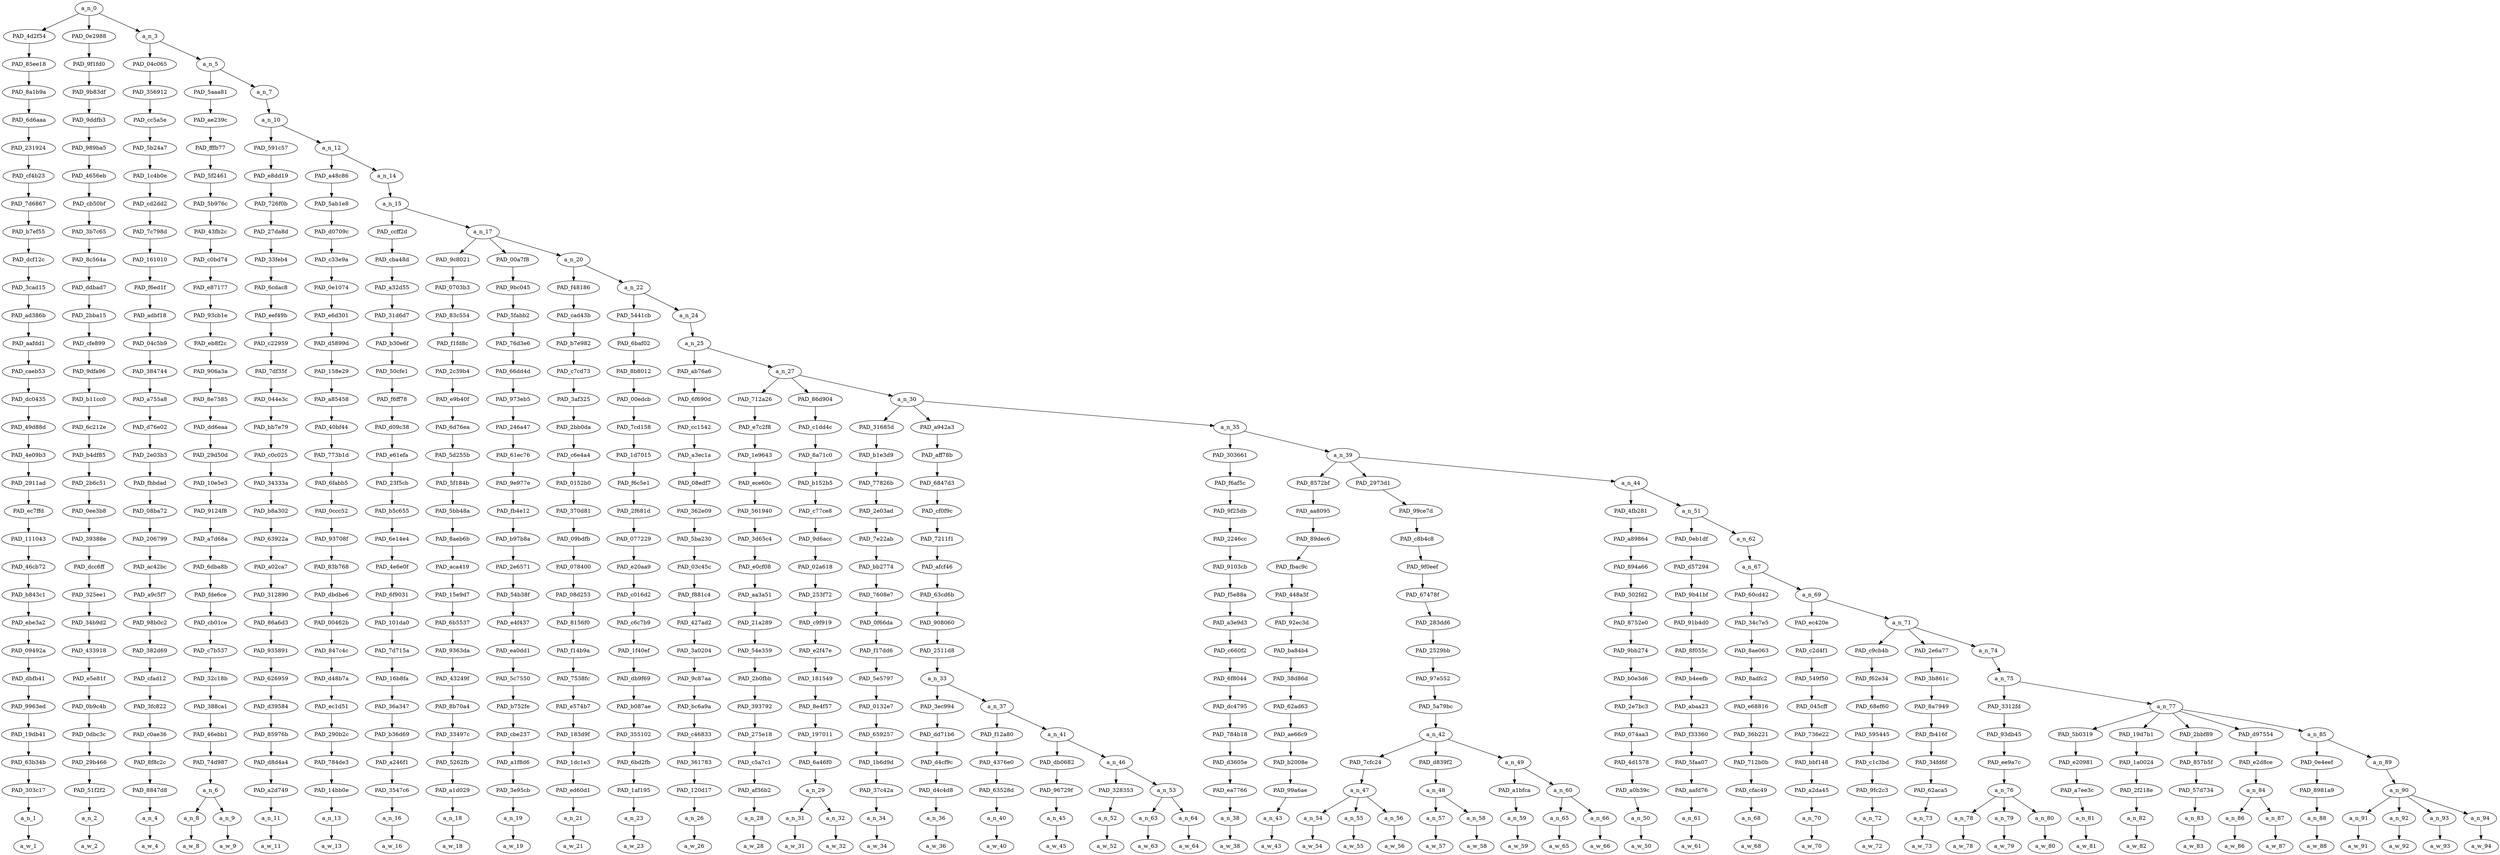strict digraph "" {
	a_n_0	[div_dir=1,
		index=0,
		level=30,
		pos="1.4628930153343085,30!",
		text_span="[0, 1, 2, 3, 4, 5, 6, 7, 8, 9, 10, 11, 12, 13, 14, 15, 16, 17, 18, 19, 20, 21, 22, 23, 24, 25, 26, 27, 28, 29, 30, 31, 32, 33, 34, \
35, 36, 37, 38, 39, 40, 41, 42, 43, 44, 45, 46, 47, 48, 49, 50, 51]",
		value=1.00000000];
	PAD_4d2f54	[div_dir=1,
		index=0,
		level=29,
		pos="0.0,29!",
		text_span="[0]",
		value=0.04969534];
	a_n_0 -> PAD_4d2f54;
	PAD_0e2988	[div_dir=-1,
		index=1,
		level=29,
		pos="1.0,29!",
		text_span="[1]",
		value=0.01678507];
	a_n_0 -> PAD_0e2988;
	a_n_3	[div_dir=1,
		index=2,
		level=29,
		pos="3.3886790460029257,29!",
		text_span="[2, 3, 4, 5, 6, 7, 8, 9, 10, 11, 12, 13, 14, 15, 16, 17, 18, 19, 20, 21, 22, 23, 24, 25, 26, 27, 28, 29, 30, 31, 32, 33, 34, 35, \
36, 37, 38, 39, 40, 41, 42, 43, 44, 45, 46, 47, 48, 49, 50, 51]",
		value=0.93316367];
	a_n_0 -> a_n_3;
	PAD_85ee18	[div_dir=1,
		index=0,
		level=28,
		pos="0.0,28!",
		text_span="[0]",
		value=0.04969534];
	PAD_4d2f54 -> PAD_85ee18;
	PAD_8a1b9a	[div_dir=1,
		index=0,
		level=27,
		pos="0.0,27!",
		text_span="[0]",
		value=0.04969534];
	PAD_85ee18 -> PAD_8a1b9a;
	PAD_6d6aaa	[div_dir=1,
		index=0,
		level=26,
		pos="0.0,26!",
		text_span="[0]",
		value=0.04969534];
	PAD_8a1b9a -> PAD_6d6aaa;
	PAD_231924	[div_dir=1,
		index=0,
		level=25,
		pos="0.0,25!",
		text_span="[0]",
		value=0.04969534];
	PAD_6d6aaa -> PAD_231924;
	PAD_cf4b23	[div_dir=1,
		index=0,
		level=24,
		pos="0.0,24!",
		text_span="[0]",
		value=0.04969534];
	PAD_231924 -> PAD_cf4b23;
	PAD_7d6867	[div_dir=1,
		index=0,
		level=23,
		pos="0.0,23!",
		text_span="[0]",
		value=0.04969534];
	PAD_cf4b23 -> PAD_7d6867;
	PAD_b7ef55	[div_dir=1,
		index=0,
		level=22,
		pos="0.0,22!",
		text_span="[0]",
		value=0.04969534];
	PAD_7d6867 -> PAD_b7ef55;
	PAD_dcf12c	[div_dir=1,
		index=0,
		level=21,
		pos="0.0,21!",
		text_span="[0]",
		value=0.04969534];
	PAD_b7ef55 -> PAD_dcf12c;
	PAD_3cad15	[div_dir=1,
		index=0,
		level=20,
		pos="0.0,20!",
		text_span="[0]",
		value=0.04969534];
	PAD_dcf12c -> PAD_3cad15;
	PAD_ad386b	[div_dir=1,
		index=0,
		level=19,
		pos="0.0,19!",
		text_span="[0]",
		value=0.04969534];
	PAD_3cad15 -> PAD_ad386b;
	PAD_aafdd1	[div_dir=1,
		index=0,
		level=18,
		pos="0.0,18!",
		text_span="[0]",
		value=0.04969534];
	PAD_ad386b -> PAD_aafdd1;
	PAD_caeb53	[div_dir=1,
		index=0,
		level=17,
		pos="0.0,17!",
		text_span="[0]",
		value=0.04969534];
	PAD_aafdd1 -> PAD_caeb53;
	PAD_dc0435	[div_dir=1,
		index=0,
		level=16,
		pos="0.0,16!",
		text_span="[0]",
		value=0.04969534];
	PAD_caeb53 -> PAD_dc0435;
	PAD_49d88d	[div_dir=1,
		index=0,
		level=15,
		pos="0.0,15!",
		text_span="[0]",
		value=0.04969534];
	PAD_dc0435 -> PAD_49d88d;
	PAD_4e09b3	[div_dir=1,
		index=0,
		level=14,
		pos="0.0,14!",
		text_span="[0]",
		value=0.04969534];
	PAD_49d88d -> PAD_4e09b3;
	PAD_2911ad	[div_dir=1,
		index=0,
		level=13,
		pos="0.0,13!",
		text_span="[0]",
		value=0.04969534];
	PAD_4e09b3 -> PAD_2911ad;
	PAD_ec7ffd	[div_dir=1,
		index=0,
		level=12,
		pos="0.0,12!",
		text_span="[0]",
		value=0.04969534];
	PAD_2911ad -> PAD_ec7ffd;
	PAD_111043	[div_dir=1,
		index=0,
		level=11,
		pos="0.0,11!",
		text_span="[0]",
		value=0.04969534];
	PAD_ec7ffd -> PAD_111043;
	PAD_46cb72	[div_dir=1,
		index=0,
		level=10,
		pos="0.0,10!",
		text_span="[0]",
		value=0.04969534];
	PAD_111043 -> PAD_46cb72;
	PAD_b843c1	[div_dir=1,
		index=0,
		level=9,
		pos="0.0,9!",
		text_span="[0]",
		value=0.04969534];
	PAD_46cb72 -> PAD_b843c1;
	PAD_ebe3a2	[div_dir=1,
		index=0,
		level=8,
		pos="0.0,8!",
		text_span="[0]",
		value=0.04969534];
	PAD_b843c1 -> PAD_ebe3a2;
	PAD_09492a	[div_dir=1,
		index=0,
		level=7,
		pos="0.0,7!",
		text_span="[0]",
		value=0.04969534];
	PAD_ebe3a2 -> PAD_09492a;
	PAD_dbfb41	[div_dir=1,
		index=0,
		level=6,
		pos="0.0,6!",
		text_span="[0]",
		value=0.04969534];
	PAD_09492a -> PAD_dbfb41;
	PAD_9963ed	[div_dir=1,
		index=0,
		level=5,
		pos="0.0,5!",
		text_span="[0]",
		value=0.04969534];
	PAD_dbfb41 -> PAD_9963ed;
	PAD_19db41	[div_dir=1,
		index=0,
		level=4,
		pos="0.0,4!",
		text_span="[0]",
		value=0.04969534];
	PAD_9963ed -> PAD_19db41;
	PAD_63b34b	[div_dir=1,
		index=0,
		level=3,
		pos="0.0,3!",
		text_span="[0]",
		value=0.04969534];
	PAD_19db41 -> PAD_63b34b;
	PAD_303c17	[div_dir=1,
		index=0,
		level=2,
		pos="0.0,2!",
		text_span="[0]",
		value=0.04969534];
	PAD_63b34b -> PAD_303c17;
	a_n_1	[div_dir=1,
		index=0,
		level=1,
		pos="0.0,1!",
		text_span="[0]",
		value=0.04969534];
	PAD_303c17 -> a_n_1;
	a_w_1	[div_dir=0,
		index=0,
		level=0,
		pos="0,0!",
		text_span="[0]",
		value=oh];
	a_n_1 -> a_w_1;
	PAD_9f1fd0	[div_dir=-1,
		index=1,
		level=28,
		pos="1.0,28!",
		text_span="[1]",
		value=0.01678507];
	PAD_0e2988 -> PAD_9f1fd0;
	PAD_9b83df	[div_dir=-1,
		index=1,
		level=27,
		pos="1.0,27!",
		text_span="[1]",
		value=0.01678507];
	PAD_9f1fd0 -> PAD_9b83df;
	PAD_9ddfb3	[div_dir=-1,
		index=1,
		level=26,
		pos="1.0,26!",
		text_span="[1]",
		value=0.01678507];
	PAD_9b83df -> PAD_9ddfb3;
	PAD_989ba5	[div_dir=-1,
		index=1,
		level=25,
		pos="1.0,25!",
		text_span="[1]",
		value=0.01678507];
	PAD_9ddfb3 -> PAD_989ba5;
	PAD_4656eb	[div_dir=-1,
		index=1,
		level=24,
		pos="1.0,24!",
		text_span="[1]",
		value=0.01678507];
	PAD_989ba5 -> PAD_4656eb;
	PAD_cb50bf	[div_dir=-1,
		index=1,
		level=23,
		pos="1.0,23!",
		text_span="[1]",
		value=0.01678507];
	PAD_4656eb -> PAD_cb50bf;
	PAD_3b7c65	[div_dir=-1,
		index=1,
		level=22,
		pos="1.0,22!",
		text_span="[1]",
		value=0.01678507];
	PAD_cb50bf -> PAD_3b7c65;
	PAD_8c564a	[div_dir=-1,
		index=1,
		level=21,
		pos="1.0,21!",
		text_span="[1]",
		value=0.01678507];
	PAD_3b7c65 -> PAD_8c564a;
	PAD_ddbad7	[div_dir=-1,
		index=1,
		level=20,
		pos="1.0,20!",
		text_span="[1]",
		value=0.01678507];
	PAD_8c564a -> PAD_ddbad7;
	PAD_2bba15	[div_dir=-1,
		index=1,
		level=19,
		pos="1.0,19!",
		text_span="[1]",
		value=0.01678507];
	PAD_ddbad7 -> PAD_2bba15;
	PAD_cfe899	[div_dir=-1,
		index=1,
		level=18,
		pos="1.0,18!",
		text_span="[1]",
		value=0.01678507];
	PAD_2bba15 -> PAD_cfe899;
	PAD_9dfa96	[div_dir=-1,
		index=1,
		level=17,
		pos="1.0,17!",
		text_span="[1]",
		value=0.01678507];
	PAD_cfe899 -> PAD_9dfa96;
	PAD_b11cc0	[div_dir=-1,
		index=1,
		level=16,
		pos="1.0,16!",
		text_span="[1]",
		value=0.01678507];
	PAD_9dfa96 -> PAD_b11cc0;
	PAD_6c212e	[div_dir=-1,
		index=1,
		level=15,
		pos="1.0,15!",
		text_span="[1]",
		value=0.01678507];
	PAD_b11cc0 -> PAD_6c212e;
	PAD_b4df85	[div_dir=-1,
		index=1,
		level=14,
		pos="1.0,14!",
		text_span="[1]",
		value=0.01678507];
	PAD_6c212e -> PAD_b4df85;
	PAD_2b6c51	[div_dir=-1,
		index=1,
		level=13,
		pos="1.0,13!",
		text_span="[1]",
		value=0.01678507];
	PAD_b4df85 -> PAD_2b6c51;
	PAD_0ee3b8	[div_dir=-1,
		index=1,
		level=12,
		pos="1.0,12!",
		text_span="[1]",
		value=0.01678507];
	PAD_2b6c51 -> PAD_0ee3b8;
	PAD_39388e	[div_dir=-1,
		index=1,
		level=11,
		pos="1.0,11!",
		text_span="[1]",
		value=0.01678507];
	PAD_0ee3b8 -> PAD_39388e;
	PAD_dcc6ff	[div_dir=-1,
		index=1,
		level=10,
		pos="1.0,10!",
		text_span="[1]",
		value=0.01678507];
	PAD_39388e -> PAD_dcc6ff;
	PAD_325ee1	[div_dir=-1,
		index=1,
		level=9,
		pos="1.0,9!",
		text_span="[1]",
		value=0.01678507];
	PAD_dcc6ff -> PAD_325ee1;
	PAD_34b9d2	[div_dir=-1,
		index=1,
		level=8,
		pos="1.0,8!",
		text_span="[1]",
		value=0.01678507];
	PAD_325ee1 -> PAD_34b9d2;
	PAD_433918	[div_dir=-1,
		index=1,
		level=7,
		pos="1.0,7!",
		text_span="[1]",
		value=0.01678507];
	PAD_34b9d2 -> PAD_433918;
	PAD_e5e81f	[div_dir=-1,
		index=1,
		level=6,
		pos="1.0,6!",
		text_span="[1]",
		value=0.01678507];
	PAD_433918 -> PAD_e5e81f;
	PAD_0b9c4b	[div_dir=-1,
		index=1,
		level=5,
		pos="1.0,5!",
		text_span="[1]",
		value=0.01678507];
	PAD_e5e81f -> PAD_0b9c4b;
	PAD_0dbc3c	[div_dir=-1,
		index=1,
		level=4,
		pos="1.0,4!",
		text_span="[1]",
		value=0.01678507];
	PAD_0b9c4b -> PAD_0dbc3c;
	PAD_29b466	[div_dir=-1,
		index=1,
		level=3,
		pos="1.0,3!",
		text_span="[1]",
		value=0.01678507];
	PAD_0dbc3c -> PAD_29b466;
	PAD_51f2f2	[div_dir=-1,
		index=1,
		level=2,
		pos="1.0,2!",
		text_span="[1]",
		value=0.01678507];
	PAD_29b466 -> PAD_51f2f2;
	a_n_2	[div_dir=-1,
		index=1,
		level=1,
		pos="1.0,1!",
		text_span="[1]",
		value=0.01678507];
	PAD_51f2f2 -> a_n_2;
	a_w_2	[div_dir=0,
		index=1,
		level=0,
		pos="1,0!",
		text_span="[1]",
		value=i];
	a_n_2 -> a_w_2;
	PAD_04c065	[div_dir=1,
		index=2,
		level=28,
		pos="2.0,28!",
		text_span="[2]",
		value=0.01158893];
	a_n_3 -> PAD_04c065;
	a_n_5	[div_dir=1,
		index=3,
		level=28,
		pos="4.777358092005851,28!",
		text_span="[3, 4, 5, 6, 7, 8, 9, 10, 11, 12, 13, 14, 15, 16, 17, 18, 19, 20, 21, 22, 23, 24, 25, 26, 27, 28, 29, 30, 31, 32, 33, 34, 35, 36, \
37, 38, 39, 40, 41, 42, 43, 44, 45, 46, 47, 48, 49, 50, 51]",
		value=0.92127820];
	a_n_3 -> a_n_5;
	PAD_356912	[div_dir=1,
		index=2,
		level=27,
		pos="2.0,27!",
		text_span="[2]",
		value=0.01158893];
	PAD_04c065 -> PAD_356912;
	PAD_cc5a5e	[div_dir=1,
		index=2,
		level=26,
		pos="2.0,26!",
		text_span="[2]",
		value=0.01158893];
	PAD_356912 -> PAD_cc5a5e;
	PAD_5b24a7	[div_dir=1,
		index=2,
		level=25,
		pos="2.0,25!",
		text_span="[2]",
		value=0.01158893];
	PAD_cc5a5e -> PAD_5b24a7;
	PAD_1c4b0e	[div_dir=1,
		index=2,
		level=24,
		pos="2.0,24!",
		text_span="[2]",
		value=0.01158893];
	PAD_5b24a7 -> PAD_1c4b0e;
	PAD_cd2dd2	[div_dir=1,
		index=2,
		level=23,
		pos="2.0,23!",
		text_span="[2]",
		value=0.01158893];
	PAD_1c4b0e -> PAD_cd2dd2;
	PAD_7c798d	[div_dir=1,
		index=2,
		level=22,
		pos="2.0,22!",
		text_span="[2]",
		value=0.01158893];
	PAD_cd2dd2 -> PAD_7c798d;
	PAD_161010	[div_dir=1,
		index=2,
		level=21,
		pos="2.0,21!",
		text_span="[2]",
		value=0.01158893];
	PAD_7c798d -> PAD_161010;
	PAD_f6ed1f	[div_dir=1,
		index=2,
		level=20,
		pos="2.0,20!",
		text_span="[2]",
		value=0.01158893];
	PAD_161010 -> PAD_f6ed1f;
	PAD_adbf18	[div_dir=1,
		index=2,
		level=19,
		pos="2.0,19!",
		text_span="[2]",
		value=0.01158893];
	PAD_f6ed1f -> PAD_adbf18;
	PAD_04c5b9	[div_dir=1,
		index=2,
		level=18,
		pos="2.0,18!",
		text_span="[2]",
		value=0.01158893];
	PAD_adbf18 -> PAD_04c5b9;
	PAD_384744	[div_dir=1,
		index=2,
		level=17,
		pos="2.0,17!",
		text_span="[2]",
		value=0.01158893];
	PAD_04c5b9 -> PAD_384744;
	PAD_a755a8	[div_dir=1,
		index=2,
		level=16,
		pos="2.0,16!",
		text_span="[2]",
		value=0.01158893];
	PAD_384744 -> PAD_a755a8;
	PAD_d76e02	[div_dir=1,
		index=2,
		level=15,
		pos="2.0,15!",
		text_span="[2]",
		value=0.01158893];
	PAD_a755a8 -> PAD_d76e02;
	PAD_2e03b3	[div_dir=1,
		index=2,
		level=14,
		pos="2.0,14!",
		text_span="[2]",
		value=0.01158893];
	PAD_d76e02 -> PAD_2e03b3;
	PAD_fbbdad	[div_dir=1,
		index=2,
		level=13,
		pos="2.0,13!",
		text_span="[2]",
		value=0.01158893];
	PAD_2e03b3 -> PAD_fbbdad;
	PAD_08ba72	[div_dir=1,
		index=2,
		level=12,
		pos="2.0,12!",
		text_span="[2]",
		value=0.01158893];
	PAD_fbbdad -> PAD_08ba72;
	PAD_206799	[div_dir=1,
		index=2,
		level=11,
		pos="2.0,11!",
		text_span="[2]",
		value=0.01158893];
	PAD_08ba72 -> PAD_206799;
	PAD_ac42bc	[div_dir=1,
		index=2,
		level=10,
		pos="2.0,10!",
		text_span="[2]",
		value=0.01158893];
	PAD_206799 -> PAD_ac42bc;
	PAD_a9c5f7	[div_dir=1,
		index=2,
		level=9,
		pos="2.0,9!",
		text_span="[2]",
		value=0.01158893];
	PAD_ac42bc -> PAD_a9c5f7;
	PAD_98b0c2	[div_dir=1,
		index=2,
		level=8,
		pos="2.0,8!",
		text_span="[2]",
		value=0.01158893];
	PAD_a9c5f7 -> PAD_98b0c2;
	PAD_382d69	[div_dir=1,
		index=2,
		level=7,
		pos="2.0,7!",
		text_span="[2]",
		value=0.01158893];
	PAD_98b0c2 -> PAD_382d69;
	PAD_cfad12	[div_dir=1,
		index=2,
		level=6,
		pos="2.0,6!",
		text_span="[2]",
		value=0.01158893];
	PAD_382d69 -> PAD_cfad12;
	PAD_3fc822	[div_dir=1,
		index=2,
		level=5,
		pos="2.0,5!",
		text_span="[2]",
		value=0.01158893];
	PAD_cfad12 -> PAD_3fc822;
	PAD_c0ae36	[div_dir=1,
		index=2,
		level=4,
		pos="2.0,4!",
		text_span="[2]",
		value=0.01158893];
	PAD_3fc822 -> PAD_c0ae36;
	PAD_8f8c2c	[div_dir=1,
		index=2,
		level=3,
		pos="2.0,3!",
		text_span="[2]",
		value=0.01158893];
	PAD_c0ae36 -> PAD_8f8c2c;
	PAD_8847d8	[div_dir=1,
		index=2,
		level=2,
		pos="2.0,2!",
		text_span="[2]",
		value=0.01158893];
	PAD_8f8c2c -> PAD_8847d8;
	a_n_4	[div_dir=1,
		index=2,
		level=1,
		pos="2.0,1!",
		text_span="[2]",
		value=0.01158893];
	PAD_8847d8 -> a_n_4;
	a_w_4	[div_dir=0,
		index=2,
		level=0,
		pos="2,0!",
		text_span="[2]",
		value=am];
	a_n_4 -> a_w_4;
	PAD_5aaa81	[div_dir=1,
		index=3,
		level=27,
		pos="3.5,27!",
		text_span="[3, 4]",
		value=0.02303499];
	a_n_5 -> PAD_5aaa81;
	a_n_7	[div_dir=1,
		index=4,
		level=27,
		pos="6.054716184011703,27!",
		text_span="[5, 6, 7, 8, 9, 10, 11, 12, 13, 14, 15, 16, 17, 18, 19, 20, 21, 22, 23, 24, 25, 26, 27, 28, 29, 30, 31, 32, 33, 34, 35, 36, 37, \
38, 39, 40, 41, 42, 43, 44, 45, 46, 47, 48, 49, 50, 51]",
		value=0.89795158];
	a_n_5 -> a_n_7;
	PAD_ae239c	[div_dir=1,
		index=3,
		level=26,
		pos="3.5,26!",
		text_span="[3, 4]",
		value=0.02303499];
	PAD_5aaa81 -> PAD_ae239c;
	PAD_fffb77	[div_dir=1,
		index=3,
		level=25,
		pos="3.5,25!",
		text_span="[3, 4]",
		value=0.02303499];
	PAD_ae239c -> PAD_fffb77;
	PAD_5f2461	[div_dir=1,
		index=3,
		level=24,
		pos="3.5,24!",
		text_span="[3, 4]",
		value=0.02303499];
	PAD_fffb77 -> PAD_5f2461;
	PAD_5b976c	[div_dir=1,
		index=3,
		level=23,
		pos="3.5,23!",
		text_span="[3, 4]",
		value=0.02303499];
	PAD_5f2461 -> PAD_5b976c;
	PAD_43fb2c	[div_dir=1,
		index=3,
		level=22,
		pos="3.5,22!",
		text_span="[3, 4]",
		value=0.02303499];
	PAD_5b976c -> PAD_43fb2c;
	PAD_c0bd74	[div_dir=1,
		index=3,
		level=21,
		pos="3.5,21!",
		text_span="[3, 4]",
		value=0.02303499];
	PAD_43fb2c -> PAD_c0bd74;
	PAD_e87177	[div_dir=1,
		index=3,
		level=20,
		pos="3.5,20!",
		text_span="[3, 4]",
		value=0.02303499];
	PAD_c0bd74 -> PAD_e87177;
	PAD_93cb1e	[div_dir=1,
		index=3,
		level=19,
		pos="3.5,19!",
		text_span="[3, 4]",
		value=0.02303499];
	PAD_e87177 -> PAD_93cb1e;
	PAD_eb8f2c	[div_dir=1,
		index=3,
		level=18,
		pos="3.5,18!",
		text_span="[3, 4]",
		value=0.02303499];
	PAD_93cb1e -> PAD_eb8f2c;
	PAD_906a3a	[div_dir=1,
		index=3,
		level=17,
		pos="3.5,17!",
		text_span="[3, 4]",
		value=0.02303499];
	PAD_eb8f2c -> PAD_906a3a;
	PAD_8e7585	[div_dir=1,
		index=3,
		level=16,
		pos="3.5,16!",
		text_span="[3, 4]",
		value=0.02303499];
	PAD_906a3a -> PAD_8e7585;
	PAD_dd6eaa	[div_dir=1,
		index=3,
		level=15,
		pos="3.5,15!",
		text_span="[3, 4]",
		value=0.02303499];
	PAD_8e7585 -> PAD_dd6eaa;
	PAD_29d50d	[div_dir=1,
		index=3,
		level=14,
		pos="3.5,14!",
		text_span="[3, 4]",
		value=0.02303499];
	PAD_dd6eaa -> PAD_29d50d;
	PAD_10e5e3	[div_dir=1,
		index=3,
		level=13,
		pos="3.5,13!",
		text_span="[3, 4]",
		value=0.02303499];
	PAD_29d50d -> PAD_10e5e3;
	PAD_9124f8	[div_dir=1,
		index=3,
		level=12,
		pos="3.5,12!",
		text_span="[3, 4]",
		value=0.02303499];
	PAD_10e5e3 -> PAD_9124f8;
	PAD_a7d68a	[div_dir=1,
		index=3,
		level=11,
		pos="3.5,11!",
		text_span="[3, 4]",
		value=0.02303499];
	PAD_9124f8 -> PAD_a7d68a;
	PAD_6dba8b	[div_dir=1,
		index=3,
		level=10,
		pos="3.5,10!",
		text_span="[3, 4]",
		value=0.02303499];
	PAD_a7d68a -> PAD_6dba8b;
	PAD_fde6ce	[div_dir=1,
		index=3,
		level=9,
		pos="3.5,9!",
		text_span="[3, 4]",
		value=0.02303499];
	PAD_6dba8b -> PAD_fde6ce;
	PAD_cb01ce	[div_dir=1,
		index=3,
		level=8,
		pos="3.5,8!",
		text_span="[3, 4]",
		value=0.02303499];
	PAD_fde6ce -> PAD_cb01ce;
	PAD_c7b537	[div_dir=1,
		index=3,
		level=7,
		pos="3.5,7!",
		text_span="[3, 4]",
		value=0.02303499];
	PAD_cb01ce -> PAD_c7b537;
	PAD_32c18b	[div_dir=1,
		index=3,
		level=6,
		pos="3.5,6!",
		text_span="[3, 4]",
		value=0.02303499];
	PAD_c7b537 -> PAD_32c18b;
	PAD_388ca1	[div_dir=1,
		index=3,
		level=5,
		pos="3.5,5!",
		text_span="[3, 4]",
		value=0.02303499];
	PAD_32c18b -> PAD_388ca1;
	PAD_46ebb1	[div_dir=1,
		index=3,
		level=4,
		pos="3.5,4!",
		text_span="[3, 4]",
		value=0.02303499];
	PAD_388ca1 -> PAD_46ebb1;
	PAD_74d987	[div_dir=1,
		index=3,
		level=3,
		pos="3.5,3!",
		text_span="[3, 4]",
		value=0.02303499];
	PAD_46ebb1 -> PAD_74d987;
	a_n_6	[div_dir=1,
		index=3,
		level=2,
		pos="3.5,2!",
		text_span="[3, 4]",
		value=0.02303499];
	PAD_74d987 -> a_n_6;
	a_n_8	[div_dir=1,
		index=3,
		level=1,
		pos="3.0,1!",
		text_span="[3]",
		value=0.01117026];
	a_n_6 -> a_n_8;
	a_n_9	[div_dir=-1,
		index=4,
		level=1,
		pos="4.0,1!",
		text_span="[4]",
		value=0.01185173];
	a_n_6 -> a_n_9;
	a_w_8	[div_dir=0,
		index=3,
		level=0,
		pos="3,0!",
		text_span="[3]",
		value=a];
	a_n_8 -> a_w_8;
	a_w_9	[div_dir=0,
		index=4,
		level=0,
		pos="4,0!",
		text_span="[4]",
		value=person];
	a_n_9 -> a_w_9;
	a_n_10	[div_dir=1,
		index=4,
		level=26,
		pos="6.054716184011703,26!",
		text_span="[5, 6, 7, 8, 9, 10, 11, 12, 13, 14, 15, 16, 17, 18, 19, 20, 21, 22, 23, 24, 25, 26, 27, 28, 29, 30, 31, 32, 33, 34, 35, 36, 37, \
38, 39, 40, 41, 42, 43, 44, 45, 46, 47, 48, 49, 50, 51]",
		value=0.89765749];
	a_n_7 -> a_n_10;
	PAD_591c57	[div_dir=1,
		index=4,
		level=25,
		pos="5.0,25!",
		text_span="[5]",
		value=0.01057344];
	a_n_10 -> PAD_591c57;
	a_n_12	[div_dir=1,
		index=5,
		level=25,
		pos="7.1094323680234055,25!",
		text_span="[6, 7, 8, 9, 10, 11, 12, 13, 14, 15, 16, 17, 18, 19, 20, 21, 22, 23, 24, 25, 26, 27, 28, 29, 30, 31, 32, 33, 34, 35, 36, 37, 38, \
39, 40, 41, 42, 43, 44, 45, 46, 47, 48, 49, 50, 51]",
		value=0.88678996];
	a_n_10 -> a_n_12;
	PAD_e8dd19	[div_dir=1,
		index=4,
		level=24,
		pos="5.0,24!",
		text_span="[5]",
		value=0.01057344];
	PAD_591c57 -> PAD_e8dd19;
	PAD_726f0b	[div_dir=1,
		index=4,
		level=23,
		pos="5.0,23!",
		text_span="[5]",
		value=0.01057344];
	PAD_e8dd19 -> PAD_726f0b;
	PAD_27da8d	[div_dir=1,
		index=4,
		level=22,
		pos="5.0,22!",
		text_span="[5]",
		value=0.01057344];
	PAD_726f0b -> PAD_27da8d;
	PAD_33feb4	[div_dir=1,
		index=4,
		level=21,
		pos="5.0,21!",
		text_span="[5]",
		value=0.01057344];
	PAD_27da8d -> PAD_33feb4;
	PAD_6cdac8	[div_dir=1,
		index=4,
		level=20,
		pos="5.0,20!",
		text_span="[5]",
		value=0.01057344];
	PAD_33feb4 -> PAD_6cdac8;
	PAD_eef49b	[div_dir=1,
		index=4,
		level=19,
		pos="5.0,19!",
		text_span="[5]",
		value=0.01057344];
	PAD_6cdac8 -> PAD_eef49b;
	PAD_c22959	[div_dir=1,
		index=4,
		level=18,
		pos="5.0,18!",
		text_span="[5]",
		value=0.01057344];
	PAD_eef49b -> PAD_c22959;
	PAD_7df35f	[div_dir=1,
		index=4,
		level=17,
		pos="5.0,17!",
		text_span="[5]",
		value=0.01057344];
	PAD_c22959 -> PAD_7df35f;
	PAD_044e3c	[div_dir=1,
		index=4,
		level=16,
		pos="5.0,16!",
		text_span="[5]",
		value=0.01057344];
	PAD_7df35f -> PAD_044e3c;
	PAD_bb7e79	[div_dir=1,
		index=4,
		level=15,
		pos="5.0,15!",
		text_span="[5]",
		value=0.01057344];
	PAD_044e3c -> PAD_bb7e79;
	PAD_c0c025	[div_dir=1,
		index=4,
		level=14,
		pos="5.0,14!",
		text_span="[5]",
		value=0.01057344];
	PAD_bb7e79 -> PAD_c0c025;
	PAD_34333a	[div_dir=1,
		index=4,
		level=13,
		pos="5.0,13!",
		text_span="[5]",
		value=0.01057344];
	PAD_c0c025 -> PAD_34333a;
	PAD_b8a302	[div_dir=1,
		index=4,
		level=12,
		pos="5.0,12!",
		text_span="[5]",
		value=0.01057344];
	PAD_34333a -> PAD_b8a302;
	PAD_63922a	[div_dir=1,
		index=4,
		level=11,
		pos="5.0,11!",
		text_span="[5]",
		value=0.01057344];
	PAD_b8a302 -> PAD_63922a;
	PAD_a02ca7	[div_dir=1,
		index=4,
		level=10,
		pos="5.0,10!",
		text_span="[5]",
		value=0.01057344];
	PAD_63922a -> PAD_a02ca7;
	PAD_312890	[div_dir=1,
		index=4,
		level=9,
		pos="5.0,9!",
		text_span="[5]",
		value=0.01057344];
	PAD_a02ca7 -> PAD_312890;
	PAD_86a6d3	[div_dir=1,
		index=4,
		level=8,
		pos="5.0,8!",
		text_span="[5]",
		value=0.01057344];
	PAD_312890 -> PAD_86a6d3;
	PAD_935891	[div_dir=1,
		index=4,
		level=7,
		pos="5.0,7!",
		text_span="[5]",
		value=0.01057344];
	PAD_86a6d3 -> PAD_935891;
	PAD_626959	[div_dir=1,
		index=4,
		level=6,
		pos="5.0,6!",
		text_span="[5]",
		value=0.01057344];
	PAD_935891 -> PAD_626959;
	PAD_d39584	[div_dir=1,
		index=4,
		level=5,
		pos="5.0,5!",
		text_span="[5]",
		value=0.01057344];
	PAD_626959 -> PAD_d39584;
	PAD_85976b	[div_dir=1,
		index=4,
		level=4,
		pos="5.0,4!",
		text_span="[5]",
		value=0.01057344];
	PAD_d39584 -> PAD_85976b;
	PAD_d8d4a4	[div_dir=1,
		index=4,
		level=3,
		pos="5.0,3!",
		text_span="[5]",
		value=0.01057344];
	PAD_85976b -> PAD_d8d4a4;
	PAD_a2d749	[div_dir=1,
		index=4,
		level=2,
		pos="5.0,2!",
		text_span="[5]",
		value=0.01057344];
	PAD_d8d4a4 -> PAD_a2d749;
	a_n_11	[div_dir=1,
		index=5,
		level=1,
		pos="5.0,1!",
		text_span="[5]",
		value=0.01057344];
	PAD_a2d749 -> a_n_11;
	a_w_11	[div_dir=0,
		index=5,
		level=0,
		pos="5,0!",
		text_span="[5]",
		value=i1];
	a_n_11 -> a_w_11;
	PAD_a48c86	[div_dir=1,
		index=5,
		level=24,
		pos="6.0,24!",
		text_span="[6]",
		value=0.01158827];
	a_n_12 -> PAD_a48c86;
	a_n_14	[div_dir=1,
		index=6,
		level=24,
		pos="8.218864736046811,24!",
		text_span="[7, 8, 9, 10, 11, 12, 13, 14, 15, 16, 17, 18, 19, 20, 21, 22, 23, 24, 25, 26, 27, 28, 29, 30, 31, 32, 33, 34, 35, 36, 37, 38, 39, \
40, 41, 42, 43, 44, 45, 46, 47, 48, 49, 50, 51]",
		value=0.87491386];
	a_n_12 -> a_n_14;
	PAD_5ab1e8	[div_dir=1,
		index=5,
		level=23,
		pos="6.0,23!",
		text_span="[6]",
		value=0.01158827];
	PAD_a48c86 -> PAD_5ab1e8;
	PAD_d0709c	[div_dir=1,
		index=5,
		level=22,
		pos="6.0,22!",
		text_span="[6]",
		value=0.01158827];
	PAD_5ab1e8 -> PAD_d0709c;
	PAD_c33e9a	[div_dir=1,
		index=5,
		level=21,
		pos="6.0,21!",
		text_span="[6]",
		value=0.01158827];
	PAD_d0709c -> PAD_c33e9a;
	PAD_0e1074	[div_dir=1,
		index=5,
		level=20,
		pos="6.0,20!",
		text_span="[6]",
		value=0.01158827];
	PAD_c33e9a -> PAD_0e1074;
	PAD_e6d301	[div_dir=1,
		index=5,
		level=19,
		pos="6.0,19!",
		text_span="[6]",
		value=0.01158827];
	PAD_0e1074 -> PAD_e6d301;
	PAD_d5899d	[div_dir=1,
		index=5,
		level=18,
		pos="6.0,18!",
		text_span="[6]",
		value=0.01158827];
	PAD_e6d301 -> PAD_d5899d;
	PAD_158e29	[div_dir=1,
		index=5,
		level=17,
		pos="6.0,17!",
		text_span="[6]",
		value=0.01158827];
	PAD_d5899d -> PAD_158e29;
	PAD_a85458	[div_dir=1,
		index=5,
		level=16,
		pos="6.0,16!",
		text_span="[6]",
		value=0.01158827];
	PAD_158e29 -> PAD_a85458;
	PAD_40bf44	[div_dir=1,
		index=5,
		level=15,
		pos="6.0,15!",
		text_span="[6]",
		value=0.01158827];
	PAD_a85458 -> PAD_40bf44;
	PAD_773b1d	[div_dir=1,
		index=5,
		level=14,
		pos="6.0,14!",
		text_span="[6]",
		value=0.01158827];
	PAD_40bf44 -> PAD_773b1d;
	PAD_6fabb5	[div_dir=1,
		index=5,
		level=13,
		pos="6.0,13!",
		text_span="[6]",
		value=0.01158827];
	PAD_773b1d -> PAD_6fabb5;
	PAD_0ccc52	[div_dir=1,
		index=5,
		level=12,
		pos="6.0,12!",
		text_span="[6]",
		value=0.01158827];
	PAD_6fabb5 -> PAD_0ccc52;
	PAD_93708f	[div_dir=1,
		index=5,
		level=11,
		pos="6.0,11!",
		text_span="[6]",
		value=0.01158827];
	PAD_0ccc52 -> PAD_93708f;
	PAD_83b768	[div_dir=1,
		index=5,
		level=10,
		pos="6.0,10!",
		text_span="[6]",
		value=0.01158827];
	PAD_93708f -> PAD_83b768;
	PAD_dbdbe6	[div_dir=1,
		index=5,
		level=9,
		pos="6.0,9!",
		text_span="[6]",
		value=0.01158827];
	PAD_83b768 -> PAD_dbdbe6;
	PAD_00462b	[div_dir=1,
		index=5,
		level=8,
		pos="6.0,8!",
		text_span="[6]",
		value=0.01158827];
	PAD_dbdbe6 -> PAD_00462b;
	PAD_847c4c	[div_dir=1,
		index=5,
		level=7,
		pos="6.0,7!",
		text_span="[6]",
		value=0.01158827];
	PAD_00462b -> PAD_847c4c;
	PAD_d48b7a	[div_dir=1,
		index=5,
		level=6,
		pos="6.0,6!",
		text_span="[6]",
		value=0.01158827];
	PAD_847c4c -> PAD_d48b7a;
	PAD_ec1d51	[div_dir=1,
		index=5,
		level=5,
		pos="6.0,5!",
		text_span="[6]",
		value=0.01158827];
	PAD_d48b7a -> PAD_ec1d51;
	PAD_290b2c	[div_dir=1,
		index=5,
		level=4,
		pos="6.0,4!",
		text_span="[6]",
		value=0.01158827];
	PAD_ec1d51 -> PAD_290b2c;
	PAD_784de3	[div_dir=1,
		index=5,
		level=3,
		pos="6.0,3!",
		text_span="[6]",
		value=0.01158827];
	PAD_290b2c -> PAD_784de3;
	PAD_14bb0e	[div_dir=1,
		index=5,
		level=2,
		pos="6.0,2!",
		text_span="[6]",
		value=0.01158827];
	PAD_784de3 -> PAD_14bb0e;
	a_n_13	[div_dir=1,
		index=6,
		level=1,
		pos="6.0,1!",
		text_span="[6]",
		value=0.01158827];
	PAD_14bb0e -> a_n_13;
	a_w_13	[div_dir=0,
		index=6,
		level=0,
		pos="6,0!",
		text_span="[6]",
		value=say];
	a_n_13 -> a_w_13;
	a_n_15	[div_dir=1,
		index=6,
		level=23,
		pos="8.218864736046811,23!",
		text_span="[7, 8, 9, 10, 11, 12, 13, 14, 15, 16, 17, 18, 19, 20, 21, 22, 23, 24, 25, 26, 27, 28, 29, 30, 31, 32, 33, 34, 35, 36, 37, 38, 39, \
40, 41, 42, 43, 44, 45, 46, 47, 48, 49, 50, 51]",
		value=0.87462595];
	a_n_14 -> a_n_15;
	PAD_ccff2d	[div_dir=1,
		index=6,
		level=22,
		pos="7.0,22!",
		text_span="[7]",
		value=0.00962554];
	a_n_15 -> PAD_ccff2d;
	a_n_17	[div_dir=1,
		index=7,
		level=22,
		pos="9.437729472093622,22!",
		text_span="[8, 9, 10, 11, 12, 13, 14, 15, 16, 17, 18, 19, 20, 21, 22, 23, 24, 25, 26, 27, 28, 29, 30, 31, 32, 33, 34, 35, 36, 37, 38, 39, 40, \
41, 42, 43, 44, 45, 46, 47, 48, 49, 50, 51]",
		value=0.86471251];
	a_n_15 -> a_n_17;
	PAD_cba48d	[div_dir=1,
		index=6,
		level=21,
		pos="7.0,21!",
		text_span="[7]",
		value=0.00962554];
	PAD_ccff2d -> PAD_cba48d;
	PAD_a32d55	[div_dir=1,
		index=6,
		level=20,
		pos="7.0,20!",
		text_span="[7]",
		value=0.00962554];
	PAD_cba48d -> PAD_a32d55;
	PAD_31d6d7	[div_dir=1,
		index=6,
		level=19,
		pos="7.0,19!",
		text_span="[7]",
		value=0.00962554];
	PAD_a32d55 -> PAD_31d6d7;
	PAD_b30e6f	[div_dir=1,
		index=6,
		level=18,
		pos="7.0,18!",
		text_span="[7]",
		value=0.00962554];
	PAD_31d6d7 -> PAD_b30e6f;
	PAD_50cfe1	[div_dir=1,
		index=6,
		level=17,
		pos="7.0,17!",
		text_span="[7]",
		value=0.00962554];
	PAD_b30e6f -> PAD_50cfe1;
	PAD_f6ff78	[div_dir=1,
		index=6,
		level=16,
		pos="7.0,16!",
		text_span="[7]",
		value=0.00962554];
	PAD_50cfe1 -> PAD_f6ff78;
	PAD_d09c38	[div_dir=1,
		index=6,
		level=15,
		pos="7.0,15!",
		text_span="[7]",
		value=0.00962554];
	PAD_f6ff78 -> PAD_d09c38;
	PAD_e61efa	[div_dir=1,
		index=6,
		level=14,
		pos="7.0,14!",
		text_span="[7]",
		value=0.00962554];
	PAD_d09c38 -> PAD_e61efa;
	PAD_23f5cb	[div_dir=1,
		index=6,
		level=13,
		pos="7.0,13!",
		text_span="[7]",
		value=0.00962554];
	PAD_e61efa -> PAD_23f5cb;
	PAD_b5c655	[div_dir=1,
		index=6,
		level=12,
		pos="7.0,12!",
		text_span="[7]",
		value=0.00962554];
	PAD_23f5cb -> PAD_b5c655;
	PAD_6e14e4	[div_dir=1,
		index=6,
		level=11,
		pos="7.0,11!",
		text_span="[7]",
		value=0.00962554];
	PAD_b5c655 -> PAD_6e14e4;
	PAD_4e6e0f	[div_dir=1,
		index=6,
		level=10,
		pos="7.0,10!",
		text_span="[7]",
		value=0.00962554];
	PAD_6e14e4 -> PAD_4e6e0f;
	PAD_6f9031	[div_dir=1,
		index=6,
		level=9,
		pos="7.0,9!",
		text_span="[7]",
		value=0.00962554];
	PAD_4e6e0f -> PAD_6f9031;
	PAD_101da0	[div_dir=1,
		index=6,
		level=8,
		pos="7.0,8!",
		text_span="[7]",
		value=0.00962554];
	PAD_6f9031 -> PAD_101da0;
	PAD_7d715a	[div_dir=1,
		index=6,
		level=7,
		pos="7.0,7!",
		text_span="[7]",
		value=0.00962554];
	PAD_101da0 -> PAD_7d715a;
	PAD_16b8fa	[div_dir=1,
		index=6,
		level=6,
		pos="7.0,6!",
		text_span="[7]",
		value=0.00962554];
	PAD_7d715a -> PAD_16b8fa;
	PAD_36a347	[div_dir=1,
		index=6,
		level=5,
		pos="7.0,5!",
		text_span="[7]",
		value=0.00962554];
	PAD_16b8fa -> PAD_36a347;
	PAD_b36d69	[div_dir=1,
		index=6,
		level=4,
		pos="7.0,4!",
		text_span="[7]",
		value=0.00962554];
	PAD_36a347 -> PAD_b36d69;
	PAD_a246f1	[div_dir=1,
		index=6,
		level=3,
		pos="7.0,3!",
		text_span="[7]",
		value=0.00962554];
	PAD_b36d69 -> PAD_a246f1;
	PAD_3547c6	[div_dir=1,
		index=6,
		level=2,
		pos="7.0,2!",
		text_span="[7]",
		value=0.00962554];
	PAD_a246f1 -> PAD_3547c6;
	a_n_16	[div_dir=1,
		index=7,
		level=1,
		pos="7.0,1!",
		text_span="[7]",
		value=0.00962554];
	PAD_3547c6 -> a_n_16;
	a_w_16	[div_dir=0,
		index=7,
		level=0,
		pos="7,0!",
		text_span="[7]",
		value=you];
	a_n_16 -> a_w_16;
	PAD_9c8021	[div_dir=1,
		index=7,
		level=21,
		pos="8.0,21!",
		text_span="[8]",
		value=0.00978920];
	a_n_17 -> PAD_9c8021;
	PAD_00a7f8	[div_dir=-1,
		index=8,
		level=21,
		pos="9.0,21!",
		text_span="[9]",
		value=0.00951675];
	a_n_17 -> PAD_00a7f8;
	a_n_20	[div_dir=1,
		index=9,
		level=21,
		pos="11.313188416280864,21!",
		text_span="[10, 11, 12, 13, 14, 15, 16, 17, 18, 19, 20, 21, 22, 23, 24, 25, 26, 27, 28, 29, 30, 31, 32, 33, 34, 35, 36, 37, 38, 39, 40, 41, \
42, 43, 44, 45, 46, 47, 48, 49, 50, 51]",
		value=0.84512282];
	a_n_17 -> a_n_20;
	PAD_0703b3	[div_dir=1,
		index=7,
		level=20,
		pos="8.0,20!",
		text_span="[8]",
		value=0.00978920];
	PAD_9c8021 -> PAD_0703b3;
	PAD_83c554	[div_dir=1,
		index=7,
		level=19,
		pos="8.0,19!",
		text_span="[8]",
		value=0.00978920];
	PAD_0703b3 -> PAD_83c554;
	PAD_f1fd8c	[div_dir=1,
		index=7,
		level=18,
		pos="8.0,18!",
		text_span="[8]",
		value=0.00978920];
	PAD_83c554 -> PAD_f1fd8c;
	PAD_2c39b4	[div_dir=1,
		index=7,
		level=17,
		pos="8.0,17!",
		text_span="[8]",
		value=0.00978920];
	PAD_f1fd8c -> PAD_2c39b4;
	PAD_e9b40f	[div_dir=1,
		index=7,
		level=16,
		pos="8.0,16!",
		text_span="[8]",
		value=0.00978920];
	PAD_2c39b4 -> PAD_e9b40f;
	PAD_6d76ea	[div_dir=1,
		index=7,
		level=15,
		pos="8.0,15!",
		text_span="[8]",
		value=0.00978920];
	PAD_e9b40f -> PAD_6d76ea;
	PAD_5d255b	[div_dir=1,
		index=7,
		level=14,
		pos="8.0,14!",
		text_span="[8]",
		value=0.00978920];
	PAD_6d76ea -> PAD_5d255b;
	PAD_5f184b	[div_dir=1,
		index=7,
		level=13,
		pos="8.0,13!",
		text_span="[8]",
		value=0.00978920];
	PAD_5d255b -> PAD_5f184b;
	PAD_5bb48a	[div_dir=1,
		index=7,
		level=12,
		pos="8.0,12!",
		text_span="[8]",
		value=0.00978920];
	PAD_5f184b -> PAD_5bb48a;
	PAD_8aeb6b	[div_dir=1,
		index=7,
		level=11,
		pos="8.0,11!",
		text_span="[8]",
		value=0.00978920];
	PAD_5bb48a -> PAD_8aeb6b;
	PAD_aca419	[div_dir=1,
		index=7,
		level=10,
		pos="8.0,10!",
		text_span="[8]",
		value=0.00978920];
	PAD_8aeb6b -> PAD_aca419;
	PAD_15e9d7	[div_dir=1,
		index=7,
		level=9,
		pos="8.0,9!",
		text_span="[8]",
		value=0.00978920];
	PAD_aca419 -> PAD_15e9d7;
	PAD_6b5537	[div_dir=1,
		index=7,
		level=8,
		pos="8.0,8!",
		text_span="[8]",
		value=0.00978920];
	PAD_15e9d7 -> PAD_6b5537;
	PAD_9363da	[div_dir=1,
		index=7,
		level=7,
		pos="8.0,7!",
		text_span="[8]",
		value=0.00978920];
	PAD_6b5537 -> PAD_9363da;
	PAD_43249f	[div_dir=1,
		index=7,
		level=6,
		pos="8.0,6!",
		text_span="[8]",
		value=0.00978920];
	PAD_9363da -> PAD_43249f;
	PAD_8b70a4	[div_dir=1,
		index=7,
		level=5,
		pos="8.0,5!",
		text_span="[8]",
		value=0.00978920];
	PAD_43249f -> PAD_8b70a4;
	PAD_33497c	[div_dir=1,
		index=7,
		level=4,
		pos="8.0,4!",
		text_span="[8]",
		value=0.00978920];
	PAD_8b70a4 -> PAD_33497c;
	PAD_5262fb	[div_dir=1,
		index=7,
		level=3,
		pos="8.0,3!",
		text_span="[8]",
		value=0.00978920];
	PAD_33497c -> PAD_5262fb;
	PAD_a1d029	[div_dir=1,
		index=7,
		level=2,
		pos="8.0,2!",
		text_span="[8]",
		value=0.00978920];
	PAD_5262fb -> PAD_a1d029;
	a_n_18	[div_dir=1,
		index=8,
		level=1,
		pos="8.0,1!",
		text_span="[8]",
		value=0.00978920];
	PAD_a1d029 -> a_n_18;
	a_w_18	[div_dir=0,
		index=8,
		level=0,
		pos="8,0!",
		text_span="[8]",
		value=do];
	a_n_18 -> a_w_18;
	PAD_9bc045	[div_dir=-1,
		index=8,
		level=20,
		pos="9.0,20!",
		text_span="[9]",
		value=0.00951675];
	PAD_00a7f8 -> PAD_9bc045;
	PAD_5fabb2	[div_dir=-1,
		index=8,
		level=19,
		pos="9.0,19!",
		text_span="[9]",
		value=0.00951675];
	PAD_9bc045 -> PAD_5fabb2;
	PAD_76d3e6	[div_dir=-1,
		index=8,
		level=18,
		pos="9.0,18!",
		text_span="[9]",
		value=0.00951675];
	PAD_5fabb2 -> PAD_76d3e6;
	PAD_66dd4d	[div_dir=-1,
		index=8,
		level=17,
		pos="9.0,17!",
		text_span="[9]",
		value=0.00951675];
	PAD_76d3e6 -> PAD_66dd4d;
	PAD_973eb5	[div_dir=-1,
		index=8,
		level=16,
		pos="9.0,16!",
		text_span="[9]",
		value=0.00951675];
	PAD_66dd4d -> PAD_973eb5;
	PAD_246a47	[div_dir=-1,
		index=8,
		level=15,
		pos="9.0,15!",
		text_span="[9]",
		value=0.00951675];
	PAD_973eb5 -> PAD_246a47;
	PAD_61ec76	[div_dir=-1,
		index=8,
		level=14,
		pos="9.0,14!",
		text_span="[9]",
		value=0.00951675];
	PAD_246a47 -> PAD_61ec76;
	PAD_9e977e	[div_dir=-1,
		index=8,
		level=13,
		pos="9.0,13!",
		text_span="[9]",
		value=0.00951675];
	PAD_61ec76 -> PAD_9e977e;
	PAD_fb4e12	[div_dir=-1,
		index=8,
		level=12,
		pos="9.0,12!",
		text_span="[9]",
		value=0.00951675];
	PAD_9e977e -> PAD_fb4e12;
	PAD_b97b8a	[div_dir=-1,
		index=8,
		level=11,
		pos="9.0,11!",
		text_span="[9]",
		value=0.00951675];
	PAD_fb4e12 -> PAD_b97b8a;
	PAD_2e6571	[div_dir=-1,
		index=8,
		level=10,
		pos="9.0,10!",
		text_span="[9]",
		value=0.00951675];
	PAD_b97b8a -> PAD_2e6571;
	PAD_54b38f	[div_dir=-1,
		index=8,
		level=9,
		pos="9.0,9!",
		text_span="[9]",
		value=0.00951675];
	PAD_2e6571 -> PAD_54b38f;
	PAD_e4f437	[div_dir=-1,
		index=8,
		level=8,
		pos="9.0,8!",
		text_span="[9]",
		value=0.00951675];
	PAD_54b38f -> PAD_e4f437;
	PAD_ea0dd1	[div_dir=-1,
		index=8,
		level=7,
		pos="9.0,7!",
		text_span="[9]",
		value=0.00951675];
	PAD_e4f437 -> PAD_ea0dd1;
	PAD_5c7550	[div_dir=-1,
		index=8,
		level=6,
		pos="9.0,6!",
		text_span="[9]",
		value=0.00951675];
	PAD_ea0dd1 -> PAD_5c7550;
	PAD_b752fe	[div_dir=-1,
		index=8,
		level=5,
		pos="9.0,5!",
		text_span="[9]",
		value=0.00951675];
	PAD_5c7550 -> PAD_b752fe;
	PAD_cbe237	[div_dir=-1,
		index=8,
		level=4,
		pos="9.0,4!",
		text_span="[9]",
		value=0.00951675];
	PAD_b752fe -> PAD_cbe237;
	PAD_a1f8d6	[div_dir=-1,
		index=8,
		level=3,
		pos="9.0,3!",
		text_span="[9]",
		value=0.00951675];
	PAD_cbe237 -> PAD_a1f8d6;
	PAD_3e95cb	[div_dir=-1,
		index=8,
		level=2,
		pos="9.0,2!",
		text_span="[9]",
		value=0.00951675];
	PAD_a1f8d6 -> PAD_3e95cb;
	a_n_19	[div_dir=-1,
		index=9,
		level=1,
		pos="9.0,1!",
		text_span="[9]",
		value=0.00951675];
	PAD_3e95cb -> a_n_19;
	a_w_19	[div_dir=0,
		index=9,
		level=0,
		pos="9,0!",
		text_span="[9]",
		value=not];
	a_n_19 -> a_w_19;
	PAD_f48186	[div_dir=1,
		index=9,
		level=20,
		pos="10.0,20!",
		text_span="[10]",
		value=0.00988317];
	a_n_20 -> PAD_f48186;
	a_n_22	[div_dir=1,
		index=10,
		level=20,
		pos="12.626376832561728,20!",
		text_span="[11, 12, 13, 14, 15, 16, 17, 18, 19, 20, 21, 22, 23, 24, 25, 26, 27, 28, 29, 30, 31, 32, 33, 34, 35, 36, 37, 38, 39, 40, 41, 42, \
43, 44, 45, 46, 47, 48, 49, 50, 51]",
		value=0.83495194];
	a_n_20 -> a_n_22;
	PAD_cad43b	[div_dir=1,
		index=9,
		level=19,
		pos="10.0,19!",
		text_span="[10]",
		value=0.00988317];
	PAD_f48186 -> PAD_cad43b;
	PAD_b7e982	[div_dir=1,
		index=9,
		level=18,
		pos="10.0,18!",
		text_span="[10]",
		value=0.00988317];
	PAD_cad43b -> PAD_b7e982;
	PAD_c7cd73	[div_dir=1,
		index=9,
		level=17,
		pos="10.0,17!",
		text_span="[10]",
		value=0.00988317];
	PAD_b7e982 -> PAD_c7cd73;
	PAD_3af325	[div_dir=1,
		index=9,
		level=16,
		pos="10.0,16!",
		text_span="[10]",
		value=0.00988317];
	PAD_c7cd73 -> PAD_3af325;
	PAD_2bb0da	[div_dir=1,
		index=9,
		level=15,
		pos="10.0,15!",
		text_span="[10]",
		value=0.00988317];
	PAD_3af325 -> PAD_2bb0da;
	PAD_c6e4a4	[div_dir=1,
		index=9,
		level=14,
		pos="10.0,14!",
		text_span="[10]",
		value=0.00988317];
	PAD_2bb0da -> PAD_c6e4a4;
	PAD_0152b0	[div_dir=1,
		index=9,
		level=13,
		pos="10.0,13!",
		text_span="[10]",
		value=0.00988317];
	PAD_c6e4a4 -> PAD_0152b0;
	PAD_370d81	[div_dir=1,
		index=9,
		level=12,
		pos="10.0,12!",
		text_span="[10]",
		value=0.00988317];
	PAD_0152b0 -> PAD_370d81;
	PAD_09bdfb	[div_dir=1,
		index=9,
		level=11,
		pos="10.0,11!",
		text_span="[10]",
		value=0.00988317];
	PAD_370d81 -> PAD_09bdfb;
	PAD_078400	[div_dir=1,
		index=9,
		level=10,
		pos="10.0,10!",
		text_span="[10]",
		value=0.00988317];
	PAD_09bdfb -> PAD_078400;
	PAD_08d253	[div_dir=1,
		index=9,
		level=9,
		pos="10.0,9!",
		text_span="[10]",
		value=0.00988317];
	PAD_078400 -> PAD_08d253;
	PAD_8156f0	[div_dir=1,
		index=9,
		level=8,
		pos="10.0,8!",
		text_span="[10]",
		value=0.00988317];
	PAD_08d253 -> PAD_8156f0;
	PAD_f14b9a	[div_dir=1,
		index=9,
		level=7,
		pos="10.0,7!",
		text_span="[10]",
		value=0.00988317];
	PAD_8156f0 -> PAD_f14b9a;
	PAD_7538fc	[div_dir=1,
		index=9,
		level=6,
		pos="10.0,6!",
		text_span="[10]",
		value=0.00988317];
	PAD_f14b9a -> PAD_7538fc;
	PAD_e574b7	[div_dir=1,
		index=9,
		level=5,
		pos="10.0,5!",
		text_span="[10]",
		value=0.00988317];
	PAD_7538fc -> PAD_e574b7;
	PAD_183d9f	[div_dir=1,
		index=9,
		level=4,
		pos="10.0,4!",
		text_span="[10]",
		value=0.00988317];
	PAD_e574b7 -> PAD_183d9f;
	PAD_1dc1e3	[div_dir=1,
		index=9,
		level=3,
		pos="10.0,3!",
		text_span="[10]",
		value=0.00988317];
	PAD_183d9f -> PAD_1dc1e3;
	PAD_ed60d1	[div_dir=1,
		index=9,
		level=2,
		pos="10.0,2!",
		text_span="[10]",
		value=0.00988317];
	PAD_1dc1e3 -> PAD_ed60d1;
	a_n_21	[div_dir=1,
		index=10,
		level=1,
		pos="10.0,1!",
		text_span="[10]",
		value=0.00988317];
	PAD_ed60d1 -> a_n_21;
	a_w_21	[div_dir=0,
		index=10,
		level=0,
		pos="10,0!",
		text_span="[10]",
		value=like];
	a_n_21 -> a_w_21;
	PAD_5441cb	[div_dir=-1,
		index=10,
		level=19,
		pos="11.0,19!",
		text_span="[11]",
		value=0.01624326];
	a_n_22 -> PAD_5441cb;
	a_n_24	[div_dir=1,
		index=11,
		level=19,
		pos="14.252753665123457,19!",
		text_span="[12, 13, 14, 15, 16, 17, 18, 19, 20, 21, 22, 23, 24, 25, 26, 27, 28, 29, 30, 31, 32, 33, 34, 35, 36, 37, 38, 39, 40, 41, 42, 43, \
44, 45, 46, 47, 48, 49, 50, 51]",
		value=0.81842060];
	a_n_22 -> a_n_24;
	PAD_6baf02	[div_dir=-1,
		index=10,
		level=18,
		pos="11.0,18!",
		text_span="[11]",
		value=0.01624326];
	PAD_5441cb -> PAD_6baf02;
	PAD_8b8012	[div_dir=-1,
		index=10,
		level=17,
		pos="11.0,17!",
		text_span="[11]",
		value=0.01624326];
	PAD_6baf02 -> PAD_8b8012;
	PAD_00edcb	[div_dir=-1,
		index=10,
		level=16,
		pos="11.0,16!",
		text_span="[11]",
		value=0.01624326];
	PAD_8b8012 -> PAD_00edcb;
	PAD_7cd158	[div_dir=-1,
		index=10,
		level=15,
		pos="11.0,15!",
		text_span="[11]",
		value=0.01624326];
	PAD_00edcb -> PAD_7cd158;
	PAD_1d7015	[div_dir=-1,
		index=10,
		level=14,
		pos="11.0,14!",
		text_span="[11]",
		value=0.01624326];
	PAD_7cd158 -> PAD_1d7015;
	PAD_f6c5e1	[div_dir=-1,
		index=10,
		level=13,
		pos="11.0,13!",
		text_span="[11]",
		value=0.01624326];
	PAD_1d7015 -> PAD_f6c5e1;
	PAD_2f681d	[div_dir=-1,
		index=10,
		level=12,
		pos="11.0,12!",
		text_span="[11]",
		value=0.01624326];
	PAD_f6c5e1 -> PAD_2f681d;
	PAD_077229	[div_dir=-1,
		index=10,
		level=11,
		pos="11.0,11!",
		text_span="[11]",
		value=0.01624326];
	PAD_2f681d -> PAD_077229;
	PAD_e20aa9	[div_dir=-1,
		index=10,
		level=10,
		pos="11.0,10!",
		text_span="[11]",
		value=0.01624326];
	PAD_077229 -> PAD_e20aa9;
	PAD_c016d2	[div_dir=-1,
		index=10,
		level=9,
		pos="11.0,9!",
		text_span="[11]",
		value=0.01624326];
	PAD_e20aa9 -> PAD_c016d2;
	PAD_c6c7b9	[div_dir=-1,
		index=10,
		level=8,
		pos="11.0,8!",
		text_span="[11]",
		value=0.01624326];
	PAD_c016d2 -> PAD_c6c7b9;
	PAD_1f40ef	[div_dir=-1,
		index=10,
		level=7,
		pos="11.0,7!",
		text_span="[11]",
		value=0.01624326];
	PAD_c6c7b9 -> PAD_1f40ef;
	PAD_db9f69	[div_dir=-1,
		index=10,
		level=6,
		pos="11.0,6!",
		text_span="[11]",
		value=0.01624326];
	PAD_1f40ef -> PAD_db9f69;
	PAD_b087ae	[div_dir=-1,
		index=10,
		level=5,
		pos="11.0,5!",
		text_span="[11]",
		value=0.01624326];
	PAD_db9f69 -> PAD_b087ae;
	PAD_355102	[div_dir=-1,
		index=10,
		level=4,
		pos="11.0,4!",
		text_span="[11]",
		value=0.01624326];
	PAD_b087ae -> PAD_355102;
	PAD_6bd2fb	[div_dir=-1,
		index=10,
		level=3,
		pos="11.0,3!",
		text_span="[11]",
		value=0.01624326];
	PAD_355102 -> PAD_6bd2fb;
	PAD_1af195	[div_dir=-1,
		index=10,
		level=2,
		pos="11.0,2!",
		text_span="[11]",
		value=0.01624326];
	PAD_6bd2fb -> PAD_1af195;
	a_n_23	[div_dir=-1,
		index=11,
		level=1,
		pos="11.0,1!",
		text_span="[11]",
		value=0.01624326];
	PAD_1af195 -> a_n_23;
	a_w_23	[div_dir=0,
		index=11,
		level=0,
		pos="11,0!",
		text_span="[11]",
		value=challenges];
	a_n_23 -> a_w_23;
	a_n_25	[div_dir=1,
		index=11,
		level=18,
		pos="14.252753665123457,18!",
		text_span="[12, 13, 14, 15, 16, 17, 18, 19, 20, 21, 22, 23, 24, 25, 26, 27, 28, 29, 30, 31, 32, 33, 34, 35, 36, 37, 38, 39, 40, 41, 42, 43, \
44, 45, 46, 47, 48, 49, 50, 51]",
		value=0.81812373];
	a_n_24 -> a_n_25;
	PAD_ab76a6	[div_dir=1,
		index=11,
		level=17,
		pos="12.0,17!",
		text_span="[12]",
		value=0.01177358];
	a_n_25 -> PAD_ab76a6;
	a_n_27	[div_dir=1,
		index=12,
		level=17,
		pos="16.505507330246914,17!",
		text_span="[13, 14, 15, 16, 17, 18, 19, 20, 21, 22, 23, 24, 25, 26, 27, 28, 29, 30, 31, 32, 33, 34, 35, 36, 37, 38, 39, 40, 41, 42, 43, 44, \
45, 46, 47, 48, 49, 50, 51]",
		value=0.80605328];
	a_n_25 -> a_n_27;
	PAD_6f690d	[div_dir=1,
		index=11,
		level=16,
		pos="12.0,16!",
		text_span="[12]",
		value=0.01177358];
	PAD_ab76a6 -> PAD_6f690d;
	PAD_cc1542	[div_dir=1,
		index=11,
		level=15,
		pos="12.0,15!",
		text_span="[12]",
		value=0.01177358];
	PAD_6f690d -> PAD_cc1542;
	PAD_a3ec1a	[div_dir=1,
		index=11,
		level=14,
		pos="12.0,14!",
		text_span="[12]",
		value=0.01177358];
	PAD_cc1542 -> PAD_a3ec1a;
	PAD_08edf7	[div_dir=1,
		index=11,
		level=13,
		pos="12.0,13!",
		text_span="[12]",
		value=0.01177358];
	PAD_a3ec1a -> PAD_08edf7;
	PAD_362e09	[div_dir=1,
		index=11,
		level=12,
		pos="12.0,12!",
		text_span="[12]",
		value=0.01177358];
	PAD_08edf7 -> PAD_362e09;
	PAD_5ba230	[div_dir=1,
		index=11,
		level=11,
		pos="12.0,11!",
		text_span="[12]",
		value=0.01177358];
	PAD_362e09 -> PAD_5ba230;
	PAD_03c45c	[div_dir=1,
		index=11,
		level=10,
		pos="12.0,10!",
		text_span="[12]",
		value=0.01177358];
	PAD_5ba230 -> PAD_03c45c;
	PAD_f881c4	[div_dir=1,
		index=11,
		level=9,
		pos="12.0,9!",
		text_span="[12]",
		value=0.01177358];
	PAD_03c45c -> PAD_f881c4;
	PAD_427ad2	[div_dir=1,
		index=11,
		level=8,
		pos="12.0,8!",
		text_span="[12]",
		value=0.01177358];
	PAD_f881c4 -> PAD_427ad2;
	PAD_3a0204	[div_dir=1,
		index=11,
		level=7,
		pos="12.0,7!",
		text_span="[12]",
		value=0.01177358];
	PAD_427ad2 -> PAD_3a0204;
	PAD_9c87aa	[div_dir=1,
		index=11,
		level=6,
		pos="12.0,6!",
		text_span="[12]",
		value=0.01177358];
	PAD_3a0204 -> PAD_9c87aa;
	PAD_bc6a9a	[div_dir=1,
		index=11,
		level=5,
		pos="12.0,5!",
		text_span="[12]",
		value=0.01177358];
	PAD_9c87aa -> PAD_bc6a9a;
	PAD_c46833	[div_dir=1,
		index=11,
		level=4,
		pos="12.0,4!",
		text_span="[12]",
		value=0.01177358];
	PAD_bc6a9a -> PAD_c46833;
	PAD_361783	[div_dir=1,
		index=11,
		level=3,
		pos="12.0,3!",
		text_span="[12]",
		value=0.01177358];
	PAD_c46833 -> PAD_361783;
	PAD_120d17	[div_dir=1,
		index=11,
		level=2,
		pos="12.0,2!",
		text_span="[12]",
		value=0.01177358];
	PAD_361783 -> PAD_120d17;
	a_n_26	[div_dir=1,
		index=12,
		level=1,
		pos="12.0,1!",
		text_span="[12]",
		value=0.01177358];
	PAD_120d17 -> a_n_26;
	a_w_26	[div_dir=0,
		index=12,
		level=0,
		pos="12,0!",
		text_span="[12]",
		value=you1];
	a_n_26 -> a_w_26;
	PAD_712a26	[div_dir=1,
		index=12,
		level=16,
		pos="13.0,16!",
		text_span="[13]",
		value=0.01073684];
	a_n_27 -> PAD_712a26;
	PAD_86d904	[div_dir=1,
		index=13,
		level=16,
		pos="14.5,16!",
		text_span="[14, 15]",
		value=0.02387782];
	a_n_27 -> PAD_86d904;
	a_n_30	[div_dir=1,
		index=14,
		level=16,
		pos="22.016521990740742,16!",
		text_span="[16, 17, 18, 19, 20, 21, 22, 23, 24, 25, 26, 27, 28, 29, 30, 31, 32, 33, 34, 35, 36, 37, 38, 39, 40, 41, 42, 43, 44, 45, 46, 47, \
48, 49, 50, 51]",
		value=0.77114842];
	a_n_27 -> a_n_30;
	PAD_e7c2f8	[div_dir=1,
		index=12,
		level=15,
		pos="13.0,15!",
		text_span="[13]",
		value=0.01073684];
	PAD_712a26 -> PAD_e7c2f8;
	PAD_1e9643	[div_dir=1,
		index=12,
		level=14,
		pos="13.0,14!",
		text_span="[13]",
		value=0.01073684];
	PAD_e7c2f8 -> PAD_1e9643;
	PAD_ece60c	[div_dir=1,
		index=12,
		level=13,
		pos="13.0,13!",
		text_span="[13]",
		value=0.01073684];
	PAD_1e9643 -> PAD_ece60c;
	PAD_561940	[div_dir=1,
		index=12,
		level=12,
		pos="13.0,12!",
		text_span="[13]",
		value=0.01073684];
	PAD_ece60c -> PAD_561940;
	PAD_3d65c4	[div_dir=1,
		index=12,
		level=11,
		pos="13.0,11!",
		text_span="[13]",
		value=0.01073684];
	PAD_561940 -> PAD_3d65c4;
	PAD_e0cf08	[div_dir=1,
		index=12,
		level=10,
		pos="13.0,10!",
		text_span="[13]",
		value=0.01073684];
	PAD_3d65c4 -> PAD_e0cf08;
	PAD_aa3a51	[div_dir=1,
		index=12,
		level=9,
		pos="13.0,9!",
		text_span="[13]",
		value=0.01073684];
	PAD_e0cf08 -> PAD_aa3a51;
	PAD_21a289	[div_dir=1,
		index=12,
		level=8,
		pos="13.0,8!",
		text_span="[13]",
		value=0.01073684];
	PAD_aa3a51 -> PAD_21a289;
	PAD_54e359	[div_dir=1,
		index=12,
		level=7,
		pos="13.0,7!",
		text_span="[13]",
		value=0.01073684];
	PAD_21a289 -> PAD_54e359;
	PAD_2b0fbb	[div_dir=1,
		index=12,
		level=6,
		pos="13.0,6!",
		text_span="[13]",
		value=0.01073684];
	PAD_54e359 -> PAD_2b0fbb;
	PAD_393792	[div_dir=1,
		index=12,
		level=5,
		pos="13.0,5!",
		text_span="[13]",
		value=0.01073684];
	PAD_2b0fbb -> PAD_393792;
	PAD_275e18	[div_dir=1,
		index=12,
		level=4,
		pos="13.0,4!",
		text_span="[13]",
		value=0.01073684];
	PAD_393792 -> PAD_275e18;
	PAD_c5a7c1	[div_dir=1,
		index=12,
		level=3,
		pos="13.0,3!",
		text_span="[13]",
		value=0.01073684];
	PAD_275e18 -> PAD_c5a7c1;
	PAD_af36b2	[div_dir=1,
		index=12,
		level=2,
		pos="13.0,2!",
		text_span="[13]",
		value=0.01073684];
	PAD_c5a7c1 -> PAD_af36b2;
	a_n_28	[div_dir=1,
		index=13,
		level=1,
		pos="13.0,1!",
		text_span="[13]",
		value=0.01073684];
	PAD_af36b2 -> a_n_28;
	a_w_28	[div_dir=0,
		index=13,
		level=0,
		pos="13,0!",
		text_span="[13]",
		value=turn];
	a_n_28 -> a_w_28;
	PAD_c1dd4c	[div_dir=1,
		index=13,
		level=15,
		pos="14.5,15!",
		text_span="[14, 15]",
		value=0.02387782];
	PAD_86d904 -> PAD_c1dd4c;
	PAD_8a71c0	[div_dir=1,
		index=13,
		level=14,
		pos="14.5,14!",
		text_span="[14, 15]",
		value=0.02387782];
	PAD_c1dd4c -> PAD_8a71c0;
	PAD_b152b5	[div_dir=1,
		index=13,
		level=13,
		pos="14.5,13!",
		text_span="[14, 15]",
		value=0.02387782];
	PAD_8a71c0 -> PAD_b152b5;
	PAD_c77ce8	[div_dir=1,
		index=13,
		level=12,
		pos="14.5,12!",
		text_span="[14, 15]",
		value=0.02387782];
	PAD_b152b5 -> PAD_c77ce8;
	PAD_9d6acc	[div_dir=1,
		index=13,
		level=11,
		pos="14.5,11!",
		text_span="[14, 15]",
		value=0.02387782];
	PAD_c77ce8 -> PAD_9d6acc;
	PAD_02a618	[div_dir=1,
		index=13,
		level=10,
		pos="14.5,10!",
		text_span="[14, 15]",
		value=0.02387782];
	PAD_9d6acc -> PAD_02a618;
	PAD_253f72	[div_dir=1,
		index=13,
		level=9,
		pos="14.5,9!",
		text_span="[14, 15]",
		value=0.02387782];
	PAD_02a618 -> PAD_253f72;
	PAD_c9f919	[div_dir=1,
		index=13,
		level=8,
		pos="14.5,8!",
		text_span="[14, 15]",
		value=0.02387782];
	PAD_253f72 -> PAD_c9f919;
	PAD_e2f47e	[div_dir=1,
		index=13,
		level=7,
		pos="14.5,7!",
		text_span="[14, 15]",
		value=0.02387782];
	PAD_c9f919 -> PAD_e2f47e;
	PAD_181549	[div_dir=1,
		index=13,
		level=6,
		pos="14.5,6!",
		text_span="[14, 15]",
		value=0.02387782];
	PAD_e2f47e -> PAD_181549;
	PAD_8e4f57	[div_dir=1,
		index=13,
		level=5,
		pos="14.5,5!",
		text_span="[14, 15]",
		value=0.02387782];
	PAD_181549 -> PAD_8e4f57;
	PAD_197011	[div_dir=1,
		index=13,
		level=4,
		pos="14.5,4!",
		text_span="[14, 15]",
		value=0.02387782];
	PAD_8e4f57 -> PAD_197011;
	PAD_6a46f0	[div_dir=1,
		index=13,
		level=3,
		pos="14.5,3!",
		text_span="[14, 15]",
		value=0.02387782];
	PAD_197011 -> PAD_6a46f0;
	a_n_29	[div_dir=1,
		index=13,
		level=2,
		pos="14.5,2!",
		text_span="[14, 15]",
		value=0.02387782];
	PAD_6a46f0 -> a_n_29;
	a_n_31	[div_dir=1,
		index=14,
		level=1,
		pos="14.0,1!",
		text_span="[14]",
		value=0.01064849];
	a_n_29 -> a_n_31;
	a_n_32	[div_dir=1,
		index=15,
		level=1,
		pos="15.0,1!",
		text_span="[15]",
		value=0.01315589];
	a_n_29 -> a_n_32;
	a_w_31	[div_dir=0,
		index=14,
		level=0,
		pos="14,0!",
		text_span="[14]",
		value=your];
	a_n_31 -> a_w_31;
	a_w_32	[div_dir=0,
		index=15,
		level=0,
		pos="15,0!",
		text_span="[15]",
		value=head];
	a_n_32 -> a_w_32;
	PAD_31685d	[div_dir=-1,
		index=15,
		level=15,
		pos="22.0,15!",
		text_span="[22]",
		value=0.00982531];
	a_n_30 -> PAD_31685d;
	PAD_a942a3	[div_dir=1,
		index=14,
		level=15,
		pos="16.96875,15!",
		text_span="[16, 17, 18, 19, 20, 21]",
		value=0.18352213];
	a_n_30 -> PAD_a942a3;
	a_n_35	[div_dir=1,
		index=16,
		level=15,
		pos="27.080815972222226,15!",
		text_span="[23, 24, 25, 26, 27, 28, 29, 30, 31, 32, 33, 34, 35, 36, 37, 38, 39, 40, 41, 42, 43, 44, 45, 46, 47, 48, 49, 50, 51]",
		value=0.57752262];
	a_n_30 -> a_n_35;
	PAD_b1e3d9	[div_dir=-1,
		index=15,
		level=14,
		pos="22.0,14!",
		text_span="[22]",
		value=0.00982531];
	PAD_31685d -> PAD_b1e3d9;
	PAD_77826b	[div_dir=-1,
		index=15,
		level=13,
		pos="22.0,13!",
		text_span="[22]",
		value=0.00982531];
	PAD_b1e3d9 -> PAD_77826b;
	PAD_2e03ad	[div_dir=-1,
		index=15,
		level=12,
		pos="22.0,12!",
		text_span="[22]",
		value=0.00982531];
	PAD_77826b -> PAD_2e03ad;
	PAD_7e22ab	[div_dir=-1,
		index=15,
		level=11,
		pos="22.0,11!",
		text_span="[22]",
		value=0.00982531];
	PAD_2e03ad -> PAD_7e22ab;
	PAD_bb2774	[div_dir=-1,
		index=15,
		level=10,
		pos="22.0,10!",
		text_span="[22]",
		value=0.00982531];
	PAD_7e22ab -> PAD_bb2774;
	PAD_7608e7	[div_dir=-1,
		index=15,
		level=9,
		pos="22.0,9!",
		text_span="[22]",
		value=0.00982531];
	PAD_bb2774 -> PAD_7608e7;
	PAD_0f66da	[div_dir=-1,
		index=15,
		level=8,
		pos="22.0,8!",
		text_span="[22]",
		value=0.00982531];
	PAD_7608e7 -> PAD_0f66da;
	PAD_f17dd6	[div_dir=-1,
		index=15,
		level=7,
		pos="22.0,7!",
		text_span="[22]",
		value=0.00982531];
	PAD_0f66da -> PAD_f17dd6;
	PAD_5e5797	[div_dir=-1,
		index=15,
		level=6,
		pos="22.0,6!",
		text_span="[22]",
		value=0.00982531];
	PAD_f17dd6 -> PAD_5e5797;
	PAD_0132e7	[div_dir=-1,
		index=16,
		level=5,
		pos="22.0,5!",
		text_span="[22]",
		value=0.00982531];
	PAD_5e5797 -> PAD_0132e7;
	PAD_659257	[div_dir=-1,
		index=17,
		level=4,
		pos="22.0,4!",
		text_span="[22]",
		value=0.00982531];
	PAD_0132e7 -> PAD_659257;
	PAD_1b6d9d	[div_dir=-1,
		index=18,
		level=3,
		pos="22.0,3!",
		text_span="[22]",
		value=0.00982531];
	PAD_659257 -> PAD_1b6d9d;
	PAD_37c42a	[div_dir=-1,
		index=19,
		level=2,
		pos="22.0,2!",
		text_span="[22]",
		value=0.00982531];
	PAD_1b6d9d -> PAD_37c42a;
	a_n_34	[div_dir=-1,
		index=22,
		level=1,
		pos="22.0,1!",
		text_span="[22]",
		value=0.00982531];
	PAD_37c42a -> a_n_34;
	a_w_34	[div_dir=0,
		index=22,
		level=0,
		pos="22,0!",
		text_span="[22]",
		value=but];
	a_n_34 -> a_w_34;
	PAD_aff78b	[div_dir=1,
		index=14,
		level=14,
		pos="16.96875,14!",
		text_span="[16, 17, 18, 19, 20, 21]",
		value=0.18352213];
	PAD_a942a3 -> PAD_aff78b;
	PAD_6847d3	[div_dir=1,
		index=14,
		level=13,
		pos="16.96875,13!",
		text_span="[16, 17, 18, 19, 20, 21]",
		value=0.18352213];
	PAD_aff78b -> PAD_6847d3;
	PAD_cf0f9c	[div_dir=1,
		index=14,
		level=12,
		pos="16.96875,12!",
		text_span="[16, 17, 18, 19, 20, 21]",
		value=0.18352213];
	PAD_6847d3 -> PAD_cf0f9c;
	PAD_7211f1	[div_dir=1,
		index=14,
		level=11,
		pos="16.96875,11!",
		text_span="[16, 17, 18, 19, 20, 21]",
		value=0.18352213];
	PAD_cf0f9c -> PAD_7211f1;
	PAD_afcf46	[div_dir=1,
		index=14,
		level=10,
		pos="16.96875,10!",
		text_span="[16, 17, 18, 19, 20, 21]",
		value=0.18352213];
	PAD_7211f1 -> PAD_afcf46;
	PAD_63cd6b	[div_dir=1,
		index=14,
		level=9,
		pos="16.96875,9!",
		text_span="[16, 17, 18, 19, 20, 21]",
		value=0.18352213];
	PAD_afcf46 -> PAD_63cd6b;
	PAD_908060	[div_dir=1,
		index=14,
		level=8,
		pos="16.96875,8!",
		text_span="[16, 17, 18, 19, 20, 21]",
		value=0.18352213];
	PAD_63cd6b -> PAD_908060;
	PAD_2511d8	[div_dir=1,
		index=14,
		level=7,
		pos="16.96875,7!",
		text_span="[16, 17, 18, 19, 20, 21]",
		value=0.18352213];
	PAD_908060 -> PAD_2511d8;
	a_n_33	[div_dir=1,
		index=14,
		level=6,
		pos="16.96875,6!",
		text_span="[16, 17, 18, 19, 20, 21]",
		value=0.18352213];
	PAD_2511d8 -> a_n_33;
	PAD_3ec994	[div_dir=-1,
		index=14,
		level=5,
		pos="16.0,5!",
		text_span="[16]",
		value=0.01171269];
	a_n_33 -> PAD_3ec994;
	a_n_37	[div_dir=1,
		index=15,
		level=5,
		pos="17.9375,5!",
		text_span="[17, 18, 19, 20, 21]",
		value=0.17158460];
	a_n_33 -> a_n_37;
	PAD_dd71b6	[div_dir=-1,
		index=14,
		level=4,
		pos="16.0,4!",
		text_span="[16]",
		value=0.01171269];
	PAD_3ec994 -> PAD_dd71b6;
	PAD_d4cf9c	[div_dir=-1,
		index=14,
		level=3,
		pos="16.0,3!",
		text_span="[16]",
		value=0.01171269];
	PAD_dd71b6 -> PAD_d4cf9c;
	PAD_d4c4d8	[div_dir=-1,
		index=14,
		level=2,
		pos="16.0,2!",
		text_span="[16]",
		value=0.01171269];
	PAD_d4cf9c -> PAD_d4c4d8;
	a_n_36	[div_dir=-1,
		index=16,
		level=1,
		pos="16.0,1!",
		text_span="[16]",
		value=0.01171269];
	PAD_d4c4d8 -> a_n_36;
	a_w_36	[div_dir=0,
		index=16,
		level=0,
		pos="16,0!",
		text_span="[16]",
		value=when];
	a_n_36 -> a_w_36;
	PAD_f12a80	[div_dir=-1,
		index=15,
		level=4,
		pos="17.0,4!",
		text_span="[17]",
		value=0.01669858];
	a_n_37 -> PAD_f12a80;
	a_n_41	[div_dir=1,
		index=16,
		level=4,
		pos="18.875,4!",
		text_span="[18, 19, 20, 21]",
		value=0.15463883];
	a_n_37 -> a_n_41;
	PAD_4376e0	[div_dir=-1,
		index=15,
		level=3,
		pos="17.0,3!",
		text_span="[17]",
		value=0.01669858];
	PAD_f12a80 -> PAD_4376e0;
	PAD_63528d	[div_dir=-1,
		index=15,
		level=2,
		pos="17.0,2!",
		text_span="[17]",
		value=0.01669858];
	PAD_4376e0 -> PAD_63528d;
	a_n_40	[div_dir=-1,
		index=17,
		level=1,
		pos="17.0,1!",
		text_span="[17]",
		value=0.01669858];
	PAD_63528d -> a_n_40;
	a_w_40	[div_dir=0,
		index=17,
		level=0,
		pos="17,0!",
		text_span="[17]",
		value=it];
	a_n_40 -> a_w_40;
	PAD_db0682	[div_dir=1,
		index=16,
		level=3,
		pos="18.0,3!",
		text_span="[18]",
		value=0.07068541];
	a_n_41 -> PAD_db0682;
	a_n_46	[div_dir=1,
		index=17,
		level=3,
		pos="19.75,3!",
		text_span="[19, 20, 21]",
		value=0.08367962];
	a_n_41 -> a_n_46;
	PAD_96729f	[div_dir=1,
		index=16,
		level=2,
		pos="18.0,2!",
		text_span="[18]",
		value=0.07068541];
	PAD_db0682 -> PAD_96729f;
	a_n_45	[div_dir=1,
		index=18,
		level=1,
		pos="18.0,1!",
		text_span="[18]",
		value=0.07068541];
	PAD_96729f -> a_n_45;
	a_w_45	[div_dir=0,
		index=18,
		level=0,
		pos="18,0!",
		text_span="[18]",
		value=niggers];
	a_n_45 -> a_w_45;
	PAD_328353	[div_dir=1,
		index=17,
		level=2,
		pos="19.0,2!",
		text_span="[19]",
		value=0.01379251];
	a_n_46 -> PAD_328353;
	a_n_53	[div_dir=1,
		index=18,
		level=2,
		pos="20.5,2!",
		text_span="[20, 21]",
		value=0.06966081];
	a_n_46 -> a_n_53;
	a_n_52	[div_dir=1,
		index=19,
		level=1,
		pos="19.0,1!",
		text_span="[19]",
		value=0.01379251];
	PAD_328353 -> a_n_52;
	a_w_52	[div_dir=0,
		index=19,
		level=0,
		pos="19,0!",
		text_span="[19]",
		value=act];
	a_n_52 -> a_w_52;
	a_n_63	[div_dir=1,
		index=20,
		level=1,
		pos="20.0,1!",
		text_span="[20]",
		value=0.01385913];
	a_n_53 -> a_n_63;
	a_n_64	[div_dir=1,
		index=21,
		level=1,
		pos="21.0,1!",
		text_span="[21]",
		value=0.05557914];
	a_n_53 -> a_n_64;
	a_w_63	[div_dir=0,
		index=20,
		level=0,
		pos="20,0!",
		text_span="[20]",
		value=like1];
	a_n_63 -> a_w_63;
	a_w_64	[div_dir=0,
		index=21,
		level=0,
		pos="21,0!",
		text_span="[21]",
		value=niggers1];
	a_n_64 -> a_w_64;
	PAD_303661	[div_dir=1,
		index=16,
		level=14,
		pos="23.0,14!",
		text_span="[23]",
		value=0.01130525];
	a_n_35 -> PAD_303661;
	a_n_39	[div_dir=1,
		index=17,
		level=14,
		pos="31.161631944444448,14!",
		text_span="[24, 25, 26, 27, 28, 29, 30, 31, 32, 33, 34, 35, 36, 37, 38, 39, 40, 41, 42, 43, 44, 45, 46, 47, 48, 49, 50, 51]",
		value=0.56601720];
	a_n_35 -> a_n_39;
	PAD_f6af5c	[div_dir=1,
		index=16,
		level=13,
		pos="23.0,13!",
		text_span="[23]",
		value=0.01130525];
	PAD_303661 -> PAD_f6af5c;
	PAD_9f25db	[div_dir=1,
		index=16,
		level=12,
		pos="23.0,12!",
		text_span="[23]",
		value=0.01130525];
	PAD_f6af5c -> PAD_9f25db;
	PAD_2246cc	[div_dir=1,
		index=16,
		level=11,
		pos="23.0,11!",
		text_span="[23]",
		value=0.01130525];
	PAD_9f25db -> PAD_2246cc;
	PAD_9103cb	[div_dir=1,
		index=16,
		level=10,
		pos="23.0,10!",
		text_span="[23]",
		value=0.01130525];
	PAD_2246cc -> PAD_9103cb;
	PAD_f5e88a	[div_dir=1,
		index=16,
		level=9,
		pos="23.0,9!",
		text_span="[23]",
		value=0.01130525];
	PAD_9103cb -> PAD_f5e88a;
	PAD_a3e9d3	[div_dir=1,
		index=16,
		level=8,
		pos="23.0,8!",
		text_span="[23]",
		value=0.01130525];
	PAD_f5e88a -> PAD_a3e9d3;
	PAD_c660f2	[div_dir=1,
		index=16,
		level=7,
		pos="23.0,7!",
		text_span="[23]",
		value=0.01130525];
	PAD_a3e9d3 -> PAD_c660f2;
	PAD_6f8044	[div_dir=1,
		index=16,
		level=6,
		pos="23.0,6!",
		text_span="[23]",
		value=0.01130525];
	PAD_c660f2 -> PAD_6f8044;
	PAD_dc4795	[div_dir=1,
		index=17,
		level=5,
		pos="23.0,5!",
		text_span="[23]",
		value=0.01130525];
	PAD_6f8044 -> PAD_dc4795;
	PAD_784b18	[div_dir=1,
		index=18,
		level=4,
		pos="23.0,4!",
		text_span="[23]",
		value=0.01130525];
	PAD_dc4795 -> PAD_784b18;
	PAD_d3605e	[div_dir=1,
		index=19,
		level=3,
		pos="23.0,3!",
		text_span="[23]",
		value=0.01130525];
	PAD_784b18 -> PAD_d3605e;
	PAD_ea7766	[div_dir=1,
		index=20,
		level=2,
		pos="23.0,2!",
		text_span="[23]",
		value=0.01130525];
	PAD_d3605e -> PAD_ea7766;
	a_n_38	[div_dir=1,
		index=23,
		level=1,
		pos="23.0,1!",
		text_span="[23]",
		value=0.01130525];
	PAD_ea7766 -> a_n_38;
	a_w_38	[div_dir=0,
		index=23,
		level=0,
		pos="23,0!",
		text_span="[23]",
		value=when1];
	a_n_38 -> a_w_38;
	PAD_8572bf	[div_dir=-1,
		index=18,
		level=13,
		pos="32.0,13!",
		text_span="[32]",
		value=0.02478952];
	a_n_39 -> PAD_8572bf;
	PAD_2973d1	[div_dir=1,
		index=17,
		level=13,
		pos="27.416666666666668,13!",
		text_span="[24, 25, 26, 27, 28, 29, 30, 31]",
		value=0.13531647];
	a_n_39 -> PAD_2973d1;
	a_n_44	[div_dir=1,
		index=19,
		level=13,
		pos="34.06822916666667,13!",
		text_span="[33, 34, 35, 36, 37, 38, 39, 40, 41, 42, 43, 44, 45, 46, 47, 48, 49, 50, 51]",
		value=0.40571114];
	a_n_39 -> a_n_44;
	PAD_aa8095	[div_dir=-1,
		index=18,
		level=12,
		pos="32.0,12!",
		text_span="[32]",
		value=0.02478952];
	PAD_8572bf -> PAD_aa8095;
	PAD_89dec6	[div_dir=-1,
		index=18,
		level=11,
		pos="32.0,11!",
		text_span="[32]",
		value=0.02478952];
	PAD_aa8095 -> PAD_89dec6;
	PAD_fbac9c	[div_dir=-1,
		index=18,
		level=10,
		pos="32.0,10!",
		text_span="[32]",
		value=0.02478952];
	PAD_89dec6 -> PAD_fbac9c;
	PAD_448a3f	[div_dir=-1,
		index=18,
		level=9,
		pos="32.0,9!",
		text_span="[32]",
		value=0.02478952];
	PAD_fbac9c -> PAD_448a3f;
	PAD_92ec3d	[div_dir=-1,
		index=18,
		level=8,
		pos="32.0,8!",
		text_span="[32]",
		value=0.02478952];
	PAD_448a3f -> PAD_92ec3d;
	PAD_ba84b4	[div_dir=-1,
		index=18,
		level=7,
		pos="32.0,7!",
		text_span="[32]",
		value=0.02478952];
	PAD_92ec3d -> PAD_ba84b4;
	PAD_38d86d	[div_dir=-1,
		index=18,
		level=6,
		pos="32.0,6!",
		text_span="[32]",
		value=0.02478952];
	PAD_ba84b4 -> PAD_38d86d;
	PAD_62ad63	[div_dir=-1,
		index=19,
		level=5,
		pos="32.0,5!",
		text_span="[32]",
		value=0.02478952];
	PAD_38d86d -> PAD_62ad63;
	PAD_ae66c9	[div_dir=-1,
		index=20,
		level=4,
		pos="32.0,4!",
		text_span="[32]",
		value=0.02478952];
	PAD_62ad63 -> PAD_ae66c9;
	PAD_b2008e	[div_dir=-1,
		index=23,
		level=3,
		pos="32.0,3!",
		text_span="[32]",
		value=0.02478952];
	PAD_ae66c9 -> PAD_b2008e;
	PAD_99a6ae	[div_dir=-1,
		index=25,
		level=2,
		pos="32.0,2!",
		text_span="[32]",
		value=0.02478952];
	PAD_b2008e -> PAD_99a6ae;
	a_n_43	[div_dir=-1,
		index=32,
		level=1,
		pos="32.0,1!",
		text_span="[32]",
		value=0.02478952];
	PAD_99a6ae -> a_n_43;
	a_w_43	[div_dir=0,
		index=32,
		level=0,
		pos="32,0!",
		text_span="[32]",
		value=and];
	a_n_43 -> a_w_43;
	PAD_99ce7d	[div_dir=1,
		index=17,
		level=12,
		pos="27.416666666666668,12!",
		text_span="[24, 25, 26, 27, 28, 29, 30, 31]",
		value=0.13531647];
	PAD_2973d1 -> PAD_99ce7d;
	PAD_c8b4c8	[div_dir=1,
		index=17,
		level=11,
		pos="27.416666666666668,11!",
		text_span="[24, 25, 26, 27, 28, 29, 30, 31]",
		value=0.13531647];
	PAD_99ce7d -> PAD_c8b4c8;
	PAD_9f0eef	[div_dir=1,
		index=17,
		level=10,
		pos="27.416666666666668,10!",
		text_span="[24, 25, 26, 27, 28, 29, 30, 31]",
		value=0.13531647];
	PAD_c8b4c8 -> PAD_9f0eef;
	PAD_67478f	[div_dir=1,
		index=17,
		level=9,
		pos="27.416666666666668,9!",
		text_span="[24, 25, 26, 27, 28, 29, 30, 31]",
		value=0.13531647];
	PAD_9f0eef -> PAD_67478f;
	PAD_283dd6	[div_dir=1,
		index=17,
		level=8,
		pos="27.416666666666668,8!",
		text_span="[24, 25, 26, 27, 28, 29, 30, 31]",
		value=0.13531647];
	PAD_67478f -> PAD_283dd6;
	PAD_2529bb	[div_dir=1,
		index=17,
		level=7,
		pos="27.416666666666668,7!",
		text_span="[24, 25, 26, 27, 28, 29, 30, 31]",
		value=0.13531647];
	PAD_283dd6 -> PAD_2529bb;
	PAD_97e552	[div_dir=1,
		index=17,
		level=6,
		pos="27.416666666666668,6!",
		text_span="[24, 25, 26, 27, 28, 29, 30, 31]",
		value=0.13531647];
	PAD_2529bb -> PAD_97e552;
	PAD_5a79bc	[div_dir=1,
		index=18,
		level=5,
		pos="27.416666666666668,5!",
		text_span="[24, 25, 26, 27, 28, 29, 30, 31]",
		value=0.13531647];
	PAD_97e552 -> PAD_5a79bc;
	a_n_42	[div_dir=1,
		index=19,
		level=4,
		pos="27.416666666666668,4!",
		text_span="[24, 25, 26, 27, 28, 29, 30, 31]",
		value=0.13531647];
	PAD_5a79bc -> a_n_42;
	PAD_7cfc24	[div_dir=1,
		index=20,
		level=3,
		pos="25.0,3!",
		text_span="[24, 25, 26]",
		value=0.04001307];
	a_n_42 -> PAD_7cfc24;
	PAD_d839f2	[div_dir=1,
		index=21,
		level=3,
		pos="27.5,3!",
		text_span="[27, 28]",
		value=0.02169142];
	a_n_42 -> PAD_d839f2;
	a_n_49	[div_dir=1,
		index=22,
		level=3,
		pos="29.75,3!",
		text_span="[29, 30, 31]",
		value=0.07348764];
	a_n_42 -> a_n_49;
	a_n_47	[div_dir=1,
		index=21,
		level=2,
		pos="25.0,2!",
		text_span="[24, 25, 26]",
		value=0.04001307];
	PAD_7cfc24 -> a_n_47;
	a_n_54	[div_dir=-1,
		index=24,
		level=1,
		pos="24.0,1!",
		text_span="[24]",
		value=0.01044490];
	a_n_47 -> a_n_54;
	a_n_55	[div_dir=1,
		index=25,
		level=1,
		pos="25.0,1!",
		text_span="[25]",
		value=0.01586398];
	a_n_47 -> a_n_55;
	a_n_56	[div_dir=-1,
		index=26,
		level=1,
		pos="26.0,1!",
		text_span="[26]",
		value=0.01366079];
	a_n_47 -> a_n_56;
	a_w_54	[div_dir=0,
		index=24,
		level=0,
		pos="24,0!",
		text_span="[24]",
		value=a1];
	a_n_54 -> a_w_54;
	a_w_55	[div_dir=0,
		index=25,
		level=0,
		pos="25,0!",
		text_span="[25]",
		value=white];
	a_n_55 -> a_w_55;
	a_w_56	[div_dir=0,
		index=26,
		level=0,
		pos="26,0!",
		text_span="[26]",
		value=steps];
	a_n_56 -> a_w_56;
	a_n_48	[div_dir=1,
		index=22,
		level=2,
		pos="27.5,2!",
		text_span="[27, 28]",
		value=0.02169142];
	PAD_d839f2 -> a_n_48;
	a_n_57	[div_dir=1,
		index=27,
		level=1,
		pos="27.0,1!",
		text_span="[27]",
		value=0.01061058];
	a_n_48 -> a_n_57;
	a_n_58	[div_dir=1,
		index=28,
		level=1,
		pos="28.0,1!",
		text_span="[28]",
		value=0.01102983];
	a_n_48 -> a_n_58;
	a_w_57	[div_dir=0,
		index=27,
		level=0,
		pos="27,0!",
		text_span="[27]",
		value=to];
	a_n_57 -> a_w_57;
	a_w_58	[div_dir=0,
		index=28,
		level=0,
		pos="28,0!",
		text_span="[28]",
		value=you2];
	a_n_58 -> a_w_58;
	PAD_a1bfca	[div_dir=1,
		index=23,
		level=2,
		pos="29.0,2!",
		text_span="[29]",
		value=0.01205722];
	a_n_49 -> PAD_a1bfca;
	a_n_60	[div_dir=1,
		index=24,
		level=2,
		pos="30.5,2!",
		text_span="[30, 31]",
		value=0.06131815];
	a_n_49 -> a_n_60;
	a_n_59	[div_dir=1,
		index=29,
		level=1,
		pos="29.0,1!",
		text_span="[29]",
		value=0.01205722];
	PAD_a1bfca -> a_n_59;
	a_w_59	[div_dir=0,
		index=29,
		level=0,
		pos="29,0!",
		text_span="[29]",
		value=like2];
	a_n_59 -> a_w_59;
	a_n_65	[div_dir=1,
		index=30,
		level=1,
		pos="30.0,1!",
		text_span="[30]",
		value=0.02016881];
	a_n_60 -> a_n_65;
	a_n_66	[div_dir=1,
		index=31,
		level=1,
		pos="31.0,1!",
		text_span="[31]",
		value=0.04104446];
	a_n_60 -> a_n_66;
	a_w_65	[div_dir=0,
		index=30,
		level=0,
		pos="30,0!",
		text_span="[30]",
		value=a2];
	a_n_65 -> a_w_65;
	a_w_66	[div_dir=0,
		index=31,
		level=0,
		pos="31,0!",
		text_span="[31]",
		value=nigger];
	a_n_66 -> a_w_66;
	PAD_4fb281	[div_dir=1,
		index=19,
		level=12,
		pos="33.0,12!",
		text_span="[33]",
		value=0.01158480];
	a_n_44 -> PAD_4fb281;
	a_n_51	[div_dir=1,
		index=20,
		level=12,
		pos="35.13645833333334,12!",
		text_span="[34, 35, 36, 37, 38, 39, 40, 41, 42, 43, 44, 45, 46, 47, 48, 49, 50, 51]",
		value=0.39395433];
	a_n_44 -> a_n_51;
	PAD_a89864	[div_dir=1,
		index=19,
		level=11,
		pos="33.0,11!",
		text_span="[33]",
		value=0.01158480];
	PAD_4fb281 -> PAD_a89864;
	PAD_894a66	[div_dir=1,
		index=19,
		level=10,
		pos="33.0,10!",
		text_span="[33]",
		value=0.01158480];
	PAD_a89864 -> PAD_894a66;
	PAD_302fd2	[div_dir=1,
		index=19,
		level=9,
		pos="33.0,9!",
		text_span="[33]",
		value=0.01158480];
	PAD_894a66 -> PAD_302fd2;
	PAD_8752e0	[div_dir=1,
		index=19,
		level=8,
		pos="33.0,8!",
		text_span="[33]",
		value=0.01158480];
	PAD_302fd2 -> PAD_8752e0;
	PAD_9bb274	[div_dir=1,
		index=19,
		level=7,
		pos="33.0,7!",
		text_span="[33]",
		value=0.01158480];
	PAD_8752e0 -> PAD_9bb274;
	PAD_b0e3d6	[div_dir=1,
		index=19,
		level=6,
		pos="33.0,6!",
		text_span="[33]",
		value=0.01158480];
	PAD_9bb274 -> PAD_b0e3d6;
	PAD_2e7bc3	[div_dir=1,
		index=20,
		level=5,
		pos="33.0,5!",
		text_span="[33]",
		value=0.01158480];
	PAD_b0e3d6 -> PAD_2e7bc3;
	PAD_074aa3	[div_dir=1,
		index=21,
		level=4,
		pos="33.0,4!",
		text_span="[33]",
		value=0.01158480];
	PAD_2e7bc3 -> PAD_074aa3;
	PAD_4d1578	[div_dir=1,
		index=24,
		level=3,
		pos="33.0,3!",
		text_span="[33]",
		value=0.01158480];
	PAD_074aa3 -> PAD_4d1578;
	PAD_a0b39c	[div_dir=1,
		index=26,
		level=2,
		pos="33.0,2!",
		text_span="[33]",
		value=0.01158480];
	PAD_4d1578 -> PAD_a0b39c;
	a_n_50	[div_dir=1,
		index=33,
		level=1,
		pos="33.0,1!",
		text_span="[33]",
		value=0.01158480];
	PAD_a0b39c -> a_n_50;
	a_w_50	[div_dir=0,
		index=33,
		level=0,
		pos="33,0!",
		text_span="[33]",
		value=you3];
	a_n_50 -> a_w_50;
	PAD_0eb1df	[div_dir=1,
		index=20,
		level=11,
		pos="34.0,11!",
		text_span="[34]",
		value=0.00985777];
	a_n_51 -> PAD_0eb1df;
	a_n_62	[div_dir=1,
		index=21,
		level=11,
		pos="36.27291666666667,11!",
		text_span="[35, 36, 37, 38, 39, 40, 41, 42, 43, 44, 45, 46, 47, 48, 49, 50, 51]",
		value=0.38393479];
	a_n_51 -> a_n_62;
	PAD_d57294	[div_dir=1,
		index=20,
		level=10,
		pos="34.0,10!",
		text_span="[34]",
		value=0.00985777];
	PAD_0eb1df -> PAD_d57294;
	PAD_9b41bf	[div_dir=1,
		index=20,
		level=9,
		pos="34.0,9!",
		text_span="[34]",
		value=0.00985777];
	PAD_d57294 -> PAD_9b41bf;
	PAD_91b4d0	[div_dir=1,
		index=20,
		level=8,
		pos="34.0,8!",
		text_span="[34]",
		value=0.00985777];
	PAD_9b41bf -> PAD_91b4d0;
	PAD_8f055c	[div_dir=1,
		index=20,
		level=7,
		pos="34.0,7!",
		text_span="[34]",
		value=0.00985777];
	PAD_91b4d0 -> PAD_8f055c;
	PAD_b4eefb	[div_dir=1,
		index=20,
		level=6,
		pos="34.0,6!",
		text_span="[34]",
		value=0.00985777];
	PAD_8f055c -> PAD_b4eefb;
	PAD_abaa23	[div_dir=1,
		index=21,
		level=5,
		pos="34.0,5!",
		text_span="[34]",
		value=0.00985777];
	PAD_b4eefb -> PAD_abaa23;
	PAD_f33360	[div_dir=1,
		index=22,
		level=4,
		pos="34.0,4!",
		text_span="[34]",
		value=0.00985777];
	PAD_abaa23 -> PAD_f33360;
	PAD_5faa07	[div_dir=1,
		index=25,
		level=3,
		pos="34.0,3!",
		text_span="[34]",
		value=0.00985777];
	PAD_f33360 -> PAD_5faa07;
	PAD_aafd76	[div_dir=1,
		index=27,
		level=2,
		pos="34.0,2!",
		text_span="[34]",
		value=0.00985777];
	PAD_5faa07 -> PAD_aafd76;
	a_n_61	[div_dir=1,
		index=34,
		level=1,
		pos="34.0,1!",
		text_span="[34]",
		value=0.00985777];
	PAD_aafd76 -> a_n_61;
	a_w_61	[div_dir=0,
		index=34,
		level=0,
		pos="34,0!",
		text_span="[34]",
		value=think];
	a_n_61 -> a_w_61;
	a_n_67	[div_dir=1,
		index=21,
		level=10,
		pos="36.27291666666667,10!",
		text_span="[35, 36, 37, 38, 39, 40, 41, 42, 43, 44, 45, 46, 47, 48, 49, 50, 51]",
		value=0.38377065];
	a_n_62 -> a_n_67;
	PAD_60cd42	[div_dir=1,
		index=21,
		level=9,
		pos="35.0,9!",
		text_span="[35]",
		value=0.00949521];
	a_n_67 -> PAD_60cd42;
	a_n_69	[div_dir=1,
		index=22,
		level=9,
		pos="37.545833333333334,9!",
		text_span="[36, 37, 38, 39, 40, 41, 42, 43, 44, 45, 46, 47, 48, 49, 50, 51]",
		value=0.37411129];
	a_n_67 -> a_n_69;
	PAD_34c7e5	[div_dir=1,
		index=21,
		level=8,
		pos="35.0,8!",
		text_span="[35]",
		value=0.00949521];
	PAD_60cd42 -> PAD_34c7e5;
	PAD_8ae063	[div_dir=1,
		index=21,
		level=7,
		pos="35.0,7!",
		text_span="[35]",
		value=0.00949521];
	PAD_34c7e5 -> PAD_8ae063;
	PAD_8adfc2	[div_dir=1,
		index=21,
		level=6,
		pos="35.0,6!",
		text_span="[35]",
		value=0.00949521];
	PAD_8ae063 -> PAD_8adfc2;
	PAD_e68816	[div_dir=1,
		index=22,
		level=5,
		pos="35.0,5!",
		text_span="[35]",
		value=0.00949521];
	PAD_8adfc2 -> PAD_e68816;
	PAD_36b221	[div_dir=1,
		index=23,
		level=4,
		pos="35.0,4!",
		text_span="[35]",
		value=0.00949521];
	PAD_e68816 -> PAD_36b221;
	PAD_712b0b	[div_dir=1,
		index=26,
		level=3,
		pos="35.0,3!",
		text_span="[35]",
		value=0.00949521];
	PAD_36b221 -> PAD_712b0b;
	PAD_cfac49	[div_dir=1,
		index=28,
		level=2,
		pos="35.0,2!",
		text_span="[35]",
		value=0.00949521];
	PAD_712b0b -> PAD_cfac49;
	a_n_68	[div_dir=1,
		index=35,
		level=1,
		pos="35.0,1!",
		text_span="[35]",
		value=0.00949521];
	PAD_cfac49 -> a_n_68;
	a_w_68	[div_dir=0,
		index=35,
		level=0,
		pos="35,0!",
		text_span="[35]",
		value=you4];
	a_n_68 -> a_w_68;
	PAD_ec420e	[div_dir=1,
		index=22,
		level=8,
		pos="36.0,8!",
		text_span="[36]",
		value=0.00953777];
	a_n_69 -> PAD_ec420e;
	a_n_71	[div_dir=1,
		index=23,
		level=8,
		pos="39.09166666666667,8!",
		text_span="[37, 38, 39, 40, 41, 42, 43, 44, 45, 46, 47, 48, 49, 50, 51]",
		value=0.36441447];
	a_n_69 -> a_n_71;
	PAD_c2d4f1	[div_dir=1,
		index=22,
		level=7,
		pos="36.0,7!",
		text_span="[36]",
		value=0.00953777];
	PAD_ec420e -> PAD_c2d4f1;
	PAD_549f50	[div_dir=1,
		index=22,
		level=6,
		pos="36.0,6!",
		text_span="[36]",
		value=0.00953777];
	PAD_c2d4f1 -> PAD_549f50;
	PAD_045cff	[div_dir=1,
		index=23,
		level=5,
		pos="36.0,5!",
		text_span="[36]",
		value=0.00953777];
	PAD_549f50 -> PAD_045cff;
	PAD_736e22	[div_dir=1,
		index=24,
		level=4,
		pos="36.0,4!",
		text_span="[36]",
		value=0.00953777];
	PAD_045cff -> PAD_736e22;
	PAD_bbf148	[div_dir=1,
		index=27,
		level=3,
		pos="36.0,3!",
		text_span="[36]",
		value=0.00953777];
	PAD_736e22 -> PAD_bbf148;
	PAD_a2da45	[div_dir=1,
		index=29,
		level=2,
		pos="36.0,2!",
		text_span="[36]",
		value=0.00953777];
	PAD_bbf148 -> PAD_a2da45;
	a_n_70	[div_dir=1,
		index=36,
		level=1,
		pos="36.0,1!",
		text_span="[36]",
		value=0.00953777];
	PAD_a2da45 -> a_n_70;
	a_w_70	[div_dir=0,
		index=36,
		level=0,
		pos="36,0!",
		text_span="[36]",
		value=have];
	a_n_70 -> a_w_70;
	PAD_c9cb4b	[div_dir=1,
		index=23,
		level=7,
		pos="37.0,7!",
		text_span="[37]",
		value=0.00891990];
	a_n_71 -> PAD_c9cb4b;
	PAD_2e6a77	[div_dir=1,
		index=24,
		level=7,
		pos="38.0,7!",
		text_span="[38]",
		value=0.01217091];
	a_n_71 -> PAD_2e6a77;
	a_n_74	[div_dir=1,
		index=25,
		level=7,
		pos="42.275,7!",
		text_span="[39, 40, 41, 42, 43, 44, 45, 46, 47, 48, 49, 50, 51]",
		value=0.34317193];
	a_n_71 -> a_n_74;
	PAD_f62e34	[div_dir=1,
		index=23,
		level=6,
		pos="37.0,6!",
		text_span="[37]",
		value=0.00891990];
	PAD_c9cb4b -> PAD_f62e34;
	PAD_68ef60	[div_dir=1,
		index=24,
		level=5,
		pos="37.0,5!",
		text_span="[37]",
		value=0.00891990];
	PAD_f62e34 -> PAD_68ef60;
	PAD_595445	[div_dir=1,
		index=25,
		level=4,
		pos="37.0,4!",
		text_span="[37]",
		value=0.00891990];
	PAD_68ef60 -> PAD_595445;
	PAD_c1c3bd	[div_dir=1,
		index=28,
		level=3,
		pos="37.0,3!",
		text_span="[37]",
		value=0.00891990];
	PAD_595445 -> PAD_c1c3bd;
	PAD_9fc2c3	[div_dir=1,
		index=30,
		level=2,
		pos="37.0,2!",
		text_span="[37]",
		value=0.00891990];
	PAD_c1c3bd -> PAD_9fc2c3;
	a_n_72	[div_dir=1,
		index=37,
		level=1,
		pos="37.0,1!",
		text_span="[37]",
		value=0.00891990];
	PAD_9fc2c3 -> a_n_72;
	a_w_72	[div_dir=0,
		index=37,
		level=0,
		pos="37,0!",
		text_span="[37]",
		value=a3];
	a_n_72 -> a_w_72;
	PAD_3b861c	[div_dir=1,
		index=24,
		level=6,
		pos="38.0,6!",
		text_span="[38]",
		value=0.01217091];
	PAD_2e6a77 -> PAD_3b861c;
	PAD_8a7949	[div_dir=1,
		index=25,
		level=5,
		pos="38.0,5!",
		text_span="[38]",
		value=0.01217091];
	PAD_3b861c -> PAD_8a7949;
	PAD_fb416f	[div_dir=1,
		index=26,
		level=4,
		pos="38.0,4!",
		text_span="[38]",
		value=0.01217091];
	PAD_8a7949 -> PAD_fb416f;
	PAD_34fd6f	[div_dir=1,
		index=29,
		level=3,
		pos="38.0,3!",
		text_span="[38]",
		value=0.01217091];
	PAD_fb416f -> PAD_34fd6f;
	PAD_62aca5	[div_dir=1,
		index=31,
		level=2,
		pos="38.0,2!",
		text_span="[38]",
		value=0.01217091];
	PAD_34fd6f -> PAD_62aca5;
	a_n_73	[div_dir=1,
		index=38,
		level=1,
		pos="38.0,1!",
		text_span="[38]",
		value=0.01217091];
	PAD_62aca5 -> a_n_73;
	a_w_73	[div_dir=0,
		index=38,
		level=0,
		pos="38,0!",
		text_span="[38]",
		value=chance];
	a_n_73 -> a_w_73;
	a_n_75	[div_dir=1,
		index=25,
		level=6,
		pos="42.275,6!",
		text_span="[39, 40, 41, 42, 43, 44, 45, 46, 47, 48, 49, 50, 51]",
		value=0.34301933];
	a_n_74 -> a_n_75;
	PAD_3312fd	[div_dir=1,
		index=26,
		level=5,
		pos="40.0,5!",
		text_span="[39, 40, 41]",
		value=0.09920828];
	a_n_75 -> PAD_3312fd;
	a_n_77	[div_dir=1,
		index=27,
		level=5,
		pos="44.55,5!",
		text_span="[42, 43, 44, 45, 46, 47, 48, 49, 50, 51]",
		value=0.24365846];
	a_n_75 -> a_n_77;
	PAD_93db45	[div_dir=1,
		index=27,
		level=4,
		pos="40.0,4!",
		text_span="[39, 40, 41]",
		value=0.09920828];
	PAD_3312fd -> PAD_93db45;
	PAD_ee9a7c	[div_dir=1,
		index=30,
		level=3,
		pos="40.0,3!",
		text_span="[39, 40, 41]",
		value=0.09920828];
	PAD_93db45 -> PAD_ee9a7c;
	a_n_76	[div_dir=1,
		index=32,
		level=2,
		pos="40.0,2!",
		text_span="[39, 40, 41]",
		value=0.09920828];
	PAD_ee9a7c -> a_n_76;
	a_n_78	[div_dir=1,
		index=39,
		level=1,
		pos="39.0,1!",
		text_span="[39]",
		value=0.01247333];
	a_n_76 -> a_n_78;
	a_n_79	[div_dir=-1,
		index=40,
		level=1,
		pos="40.0,1!",
		text_span="[40]",
		value=0.02869918];
	a_n_76 -> a_n_79;
	a_n_80	[div_dir=1,
		index=41,
		level=1,
		pos="41.0,1!",
		text_span="[41]",
		value=0.05794171];
	a_n_76 -> a_n_80;
	a_w_78	[div_dir=0,
		index=39,
		level=0,
		pos="39,0!",
		text_span="[39]",
		value=your1];
	a_n_78 -> a_w_78;
	a_w_79	[div_dir=0,
		index=40,
		level=0,
		pos="40,0!",
		text_span="[40]",
		value=wrd];
	a_n_79 -> a_w_79;
	a_w_80	[div_dir=0,
		index=41,
		level=0,
		pos="41,0!",
		text_span="[41]",
		value=salads];
	a_n_80 -> a_w_80;
	PAD_5b0319	[div_dir=-1,
		index=28,
		level=4,
		pos="42.0,4!",
		text_span="[42]",
		value=0.01499484];
	a_n_77 -> PAD_5b0319;
	PAD_19d7b1	[div_dir=-1,
		index=29,
		level=4,
		pos="43.0,4!",
		text_span="[43]",
		value=0.01178606];
	a_n_77 -> PAD_19d7b1;
	PAD_2bbf89	[div_dir=1,
		index=30,
		level=4,
		pos="44.0,4!",
		text_span="[44]",
		value=0.01435876];
	a_n_77 -> PAD_2bbf89;
	PAD_d97554	[div_dir=1,
		index=31,
		level=4,
		pos="45.5,4!",
		text_span="[45, 46]",
		value=0.09512452];
	a_n_77 -> PAD_d97554;
	a_n_85	[div_dir=1,
		index=32,
		level=4,
		pos="48.25,4!",
		text_span="[47, 48, 49, 50, 51]",
		value=0.10727303];
	a_n_77 -> a_n_85;
	PAD_e20981	[div_dir=-1,
		index=31,
		level=3,
		pos="42.0,3!",
		text_span="[42]",
		value=0.01499484];
	PAD_5b0319 -> PAD_e20981;
	PAD_a7ee3c	[div_dir=-1,
		index=33,
		level=2,
		pos="42.0,2!",
		text_span="[42]",
		value=0.01499484];
	PAD_e20981 -> PAD_a7ee3c;
	a_n_81	[div_dir=-1,
		index=42,
		level=1,
		pos="42.0,1!",
		text_span="[42]",
		value=0.01499484];
	PAD_a7ee3c -> a_n_81;
	a_w_81	[div_dir=0,
		index=42,
		level=0,
		pos="42,0!",
		text_span="[42]",
		value=help];
	a_n_81 -> a_w_81;
	PAD_1a0024	[div_dir=-1,
		index=32,
		level=3,
		pos="43.0,3!",
		text_span="[43]",
		value=0.01178606];
	PAD_19d7b1 -> PAD_1a0024;
	PAD_2f218e	[div_dir=-1,
		index=34,
		level=2,
		pos="43.0,2!",
		text_span="[43]",
		value=0.01178606];
	PAD_1a0024 -> PAD_2f218e;
	a_n_82	[div_dir=-1,
		index=43,
		level=1,
		pos="43.0,1!",
		text_span="[43]",
		value=0.01178606];
	PAD_2f218e -> a_n_82;
	a_w_82	[div_dir=0,
		index=43,
		level=0,
		pos="43,0!",
		text_span="[43]",
		value=not1];
	a_n_82 -> a_w_82;
	PAD_857b5f	[div_dir=1,
		index=33,
		level=3,
		pos="44.0,3!",
		text_span="[44]",
		value=0.01435876];
	PAD_2bbf89 -> PAD_857b5f;
	PAD_57d734	[div_dir=1,
		index=35,
		level=2,
		pos="44.0,2!",
		text_span="[44]",
		value=0.01435876];
	PAD_857b5f -> PAD_57d734;
	a_n_83	[div_dir=1,
		index=44,
		level=1,
		pos="44.0,1!",
		text_span="[44]",
		value=0.01435876];
	PAD_57d734 -> a_n_83;
	a_w_83	[div_dir=0,
		index=44,
		level=0,
		pos="44,0!",
		text_span="[44]",
		value=you5];
	a_n_83 -> a_w_83;
	PAD_e2d8ce	[div_dir=1,
		index=34,
		level=3,
		pos="45.5,3!",
		text_span="[45, 46]",
		value=0.09512452];
	PAD_d97554 -> PAD_e2d8ce;
	a_n_84	[div_dir=1,
		index=36,
		level=2,
		pos="45.5,2!",
		text_span="[45, 46]",
		value=0.09512452];
	PAD_e2d8ce -> a_n_84;
	a_n_86	[div_dir=-1,
		index=45,
		level=1,
		pos="45.0,1!",
		text_span="[45]",
		value=0.04034298];
	a_n_84 -> a_n_86;
	a_n_87	[div_dir=1,
		index=46,
		level=1,
		pos="46.0,1!",
		text_span="[46]",
		value=0.05470531];
	a_n_84 -> a_n_87;
	a_w_86	[div_dir=0,
		index=45,
		level=0,
		pos="45,0!",
		text_span="[45]",
		value=cosmo];
	a_n_86 -> a_w_86;
	a_w_87	[div_dir=0,
		index=46,
		level=0,
		pos="46,0!",
		text_span="[46]",
		value=faggot];
	a_n_87 -> a_w_87;
	PAD_0e4eef	[div_dir=1,
		index=35,
		level=3,
		pos="47.0,3!",
		text_span="[47]",
		value=0.01610157];
	a_n_85 -> PAD_0e4eef;
	a_n_89	[div_dir=1,
		index=36,
		level=3,
		pos="49.5,3!",
		text_span="[48, 49, 50, 51]",
		value=0.09106085];
	a_n_85 -> a_n_89;
	PAD_8981a9	[div_dir=1,
		index=37,
		level=2,
		pos="47.0,2!",
		text_span="[47]",
		value=0.01610157];
	PAD_0e4eef -> PAD_8981a9;
	a_n_88	[div_dir=1,
		index=47,
		level=1,
		pos="47.0,1!",
		text_span="[47]",
		value=0.01610157];
	PAD_8981a9 -> a_n_88;
	a_w_88	[div_dir=0,
		index=47,
		level=0,
		pos="47,0!",
		text_span="[47]",
		value=that];
	a_n_88 -> a_w_88;
	a_n_90	[div_dir=1,
		index=38,
		level=2,
		pos="49.5,2!",
		text_span="[48, 49, 50, 51]",
		value=0.09095896];
	a_n_89 -> a_n_90;
	a_n_91	[div_dir=-1,
		index=48,
		level=1,
		pos="48.0,1!",
		text_span="[48]",
		value=0.01543240];
	a_n_90 -> a_n_91;
	a_n_92	[div_dir=1,
		index=49,
		level=1,
		pos="49.0,1!",
		text_span="[49]",
		value=0.02167503];
	a_n_90 -> a_n_92;
	a_n_93	[div_dir=1,
		index=50,
		level=1,
		pos="50.0,1!",
		text_span="[50]",
		value=0.02344938];
	a_n_90 -> a_n_93;
	a_n_94	[div_dir=-1,
		index=51,
		level=1,
		pos="51.0,1!",
		text_span="[51]",
		value=0.03030026];
	a_n_90 -> a_n_94;
	a_w_91	[div_dir=0,
		index=48,
		level=0,
		pos="48,0!",
		text_span="[48]",
		value=a4];
	a_n_91 -> a_w_91;
	a_w_92	[div_dir=0,
		index=49,
		level=0,
		pos="49,0!",
		text_span="[49]",
		value=white1];
	a_n_92 -> a_w_92;
	a_w_93	[div_dir=0,
		index=50,
		level=0,
		pos="50,0!",
		text_span="[50]",
		value=american];
	a_n_93 -> a_w_93;
	a_w_94	[div_dir=0,
		index=51,
		level=0,
		pos="51,0!",
		text_span="[51]",
		value=expression];
	a_n_94 -> a_w_94;
}

